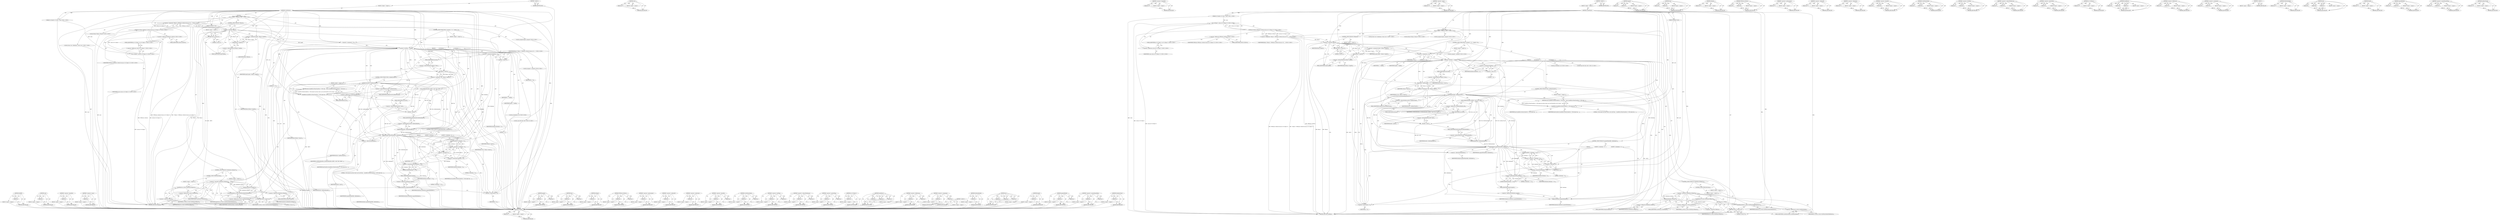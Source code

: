 digraph "hasBeenClosed" {
vulnerable_245 [label=<(METHOD,ASSERT)>];
vulnerable_246 [label=<(PARAM,p1)>];
vulnerable_247 [label=<(BLOCK,&lt;empty&gt;,&lt;empty&gt;)>];
vulnerable_248 [label=<(METHOD_RETURN,ANY)>];
vulnerable_228 [label=<(METHOD,uuid)>];
vulnerable_229 [label=<(PARAM,p1)>];
vulnerable_230 [label=<(BLOCK,&lt;empty&gt;,&lt;empty&gt;)>];
vulnerable_231 [label=<(METHOD_RETURN,ANY)>];
vulnerable_181 [label=<(METHOD,&lt;operator&gt;.logicalNot)>];
vulnerable_182 [label=<(PARAM,p1)>];
vulnerable_183 [label=<(BLOCK,&lt;empty&gt;,&lt;empty&gt;)>];
vulnerable_184 [label=<(METHOD_RETURN,ANY)>];
vulnerable_203 [label=<(METHOD,&lt;operator&gt;.minus)>];
vulnerable_204 [label=<(PARAM,p1)>];
vulnerable_205 [label=<(BLOCK,&lt;empty&gt;,&lt;empty&gt;)>];
vulnerable_206 [label=<(METHOD_RETURN,ANY)>];
vulnerable_6 [label=<(METHOD,&lt;global&gt;)<SUB>1</SUB>>];
vulnerable_7 [label=<(BLOCK,&lt;empty&gt;,&lt;empty&gt;)<SUB>1</SUB>>];
vulnerable_8 [label=<(METHOD,writeFileList)<SUB>1</SUB>>];
vulnerable_9 [label="<(PARAM,v8::Handle&lt;v8::Value&gt; value)<SUB>1</SUB>>"];
vulnerable_10 [label=<(PARAM,StateBase* next)<SUB>1</SUB>>];
vulnerable_11 [label="<(BLOCK,{
        FileList* fileList = V8FileList::toNa...,{
        FileList* fileList = V8FileList::toNa...)<SUB>2</SUB>>"];
vulnerable_12 [label="<(LOCAL,FileList* fileList: FileList*)<SUB>3</SUB>>"];
vulnerable_13 [label="<(&lt;operator&gt;.assignment,* fileList = V8FileList::toNative(value.As&lt;v8::...)<SUB>3</SUB>>"];
vulnerable_14 [label="<(IDENTIFIER,fileList,* fileList = V8FileList::toNative(value.As&lt;v8::...)<SUB>3</SUB>>"];
vulnerable_15 [label="<(V8FileList.toNative,V8FileList::toNative(value.As&lt;v8::Object&gt;()))<SUB>3</SUB>>"];
vulnerable_16 [label="<(&lt;operator&gt;.fieldAccess,V8FileList::toNative)<SUB>3</SUB>>"];
vulnerable_17 [label="<(IDENTIFIER,V8FileList,V8FileList::toNative(value.As&lt;v8::Object&gt;()))<SUB>3</SUB>>"];
vulnerable_18 [label=<(FIELD_IDENTIFIER,toNative,toNative)<SUB>3</SUB>>];
vulnerable_19 [label="<(As&lt;v8.Object&gt;,value.As&lt;v8::Object&gt;())<SUB>3</SUB>>"];
vulnerable_20 [label="<(&lt;operator&gt;.fieldAccess,value.As&lt;v8::Object&gt;)<SUB>3</SUB>>"];
vulnerable_21 [label="<(IDENTIFIER,value,value.As&lt;v8::Object&gt;())<SUB>3</SUB>>"];
vulnerable_22 [label="<(FIELD_IDENTIFIER,As&lt;v8::Object&gt;,As&lt;v8::Object&gt;)<SUB>3</SUB>>"];
vulnerable_23 [label=<(CONTROL_STRUCTURE,IF,if (!fileList))<SUB>4</SUB>>];
vulnerable_24 [label=<(&lt;operator&gt;.logicalNot,!fileList)<SUB>4</SUB>>];
vulnerable_25 [label=<(IDENTIFIER,fileList,!fileList)<SUB>4</SUB>>];
vulnerable_26 [label=<(BLOCK,&lt;empty&gt;,&lt;empty&gt;)<SUB>5</SUB>>];
vulnerable_27 [label=<(RETURN,return 0;,return 0;)<SUB>5</SUB>>];
vulnerable_28 [label=<(LITERAL,0,return 0;)<SUB>5</SUB>>];
vulnerable_29 [label="<(LOCAL,unsigned length: unsigned)<SUB>6</SUB>>"];
vulnerable_30 [label=<(&lt;operator&gt;.assignment,length = fileList-&gt;length())<SUB>6</SUB>>];
vulnerable_31 [label=<(IDENTIFIER,length,length = fileList-&gt;length())<SUB>6</SUB>>];
vulnerable_32 [label=<(length,fileList-&gt;length())<SUB>6</SUB>>];
vulnerable_33 [label=<(&lt;operator&gt;.indirectFieldAccess,fileList-&gt;length)<SUB>6</SUB>>];
vulnerable_34 [label=<(IDENTIFIER,fileList,fileList-&gt;length())<SUB>6</SUB>>];
vulnerable_35 [label=<(FIELD_IDENTIFIER,length,length)<SUB>6</SUB>>];
vulnerable_36 [label="<(LOCAL,Vector&lt;int&gt; blobIndices: Vector&lt;int&gt;)<SUB>7</SUB>>"];
vulnerable_37 [label=<(CONTROL_STRUCTURE,FOR,for (unsigned i = 0;i &lt; length;++i))<SUB>8</SUB>>];
vulnerable_38 [label=<(BLOCK,&lt;empty&gt;,&lt;empty&gt;)<SUB>8</SUB>>];
vulnerable_39 [label="<(LOCAL,unsigned i: unsigned)<SUB>8</SUB>>"];
vulnerable_40 [label=<(&lt;operator&gt;.assignment,i = 0)<SUB>8</SUB>>];
vulnerable_41 [label=<(IDENTIFIER,i,i = 0)<SUB>8</SUB>>];
vulnerable_42 [label=<(LITERAL,0,i = 0)<SUB>8</SUB>>];
vulnerable_43 [label=<(&lt;operator&gt;.lessThan,i &lt; length)<SUB>8</SUB>>];
vulnerable_44 [label=<(IDENTIFIER,i,i &lt; length)<SUB>8</SUB>>];
vulnerable_45 [label=<(IDENTIFIER,length,i &lt; length)<SUB>8</SUB>>];
vulnerable_46 [label=<(&lt;operator&gt;.preIncrement,++i)<SUB>8</SUB>>];
vulnerable_47 [label=<(IDENTIFIER,i,++i)<SUB>8</SUB>>];
vulnerable_48 [label=<(BLOCK,{
            int blobIndex = -1;
             ...,{
            int blobIndex = -1;
             ...)<SUB>8</SUB>>];
vulnerable_49 [label="<(LOCAL,int blobIndex: int)<SUB>9</SUB>>"];
vulnerable_50 [label=<(&lt;operator&gt;.assignment,blobIndex = -1)<SUB>9</SUB>>];
vulnerable_51 [label=<(IDENTIFIER,blobIndex,blobIndex = -1)<SUB>9</SUB>>];
vulnerable_52 [label=<(&lt;operator&gt;.minus,-1)<SUB>9</SUB>>];
vulnerable_53 [label=<(LITERAL,1,-1)<SUB>9</SUB>>];
vulnerable_54 [label="<(LOCAL,const File* file: File*)<SUB>10</SUB>>"];
vulnerable_55 [label=<(&lt;operator&gt;.assignment,* file = fileList-&gt;item(i))<SUB>10</SUB>>];
vulnerable_56 [label=<(IDENTIFIER,file,* file = fileList-&gt;item(i))<SUB>10</SUB>>];
vulnerable_57 [label=<(item,fileList-&gt;item(i))<SUB>10</SUB>>];
vulnerable_58 [label=<(&lt;operator&gt;.indirectFieldAccess,fileList-&gt;item)<SUB>10</SUB>>];
vulnerable_59 [label=<(IDENTIFIER,fileList,fileList-&gt;item(i))<SUB>10</SUB>>];
vulnerable_60 [label=<(FIELD_IDENTIFIER,item,item)<SUB>10</SUB>>];
vulnerable_61 [label=<(IDENTIFIER,i,fileList-&gt;item(i))<SUB>10</SUB>>];
vulnerable_62 [label=<(CONTROL_STRUCTURE,IF,if (file-&gt;hasBeenClosed()))<SUB>11</SUB>>];
vulnerable_63 [label=<(hasBeenClosed,file-&gt;hasBeenClosed())<SUB>11</SUB>>];
vulnerable_64 [label=<(&lt;operator&gt;.indirectFieldAccess,file-&gt;hasBeenClosed)<SUB>11</SUB>>];
vulnerable_65 [label=<(IDENTIFIER,file,file-&gt;hasBeenClosed())<SUB>11</SUB>>];
vulnerable_66 [label=<(FIELD_IDENTIFIER,hasBeenClosed,hasBeenClosed)<SUB>11</SUB>>];
vulnerable_67 [label=<(BLOCK,&lt;empty&gt;,&lt;empty&gt;)<SUB>12</SUB>>];
vulnerable_68 [label=<(RETURN,return handleError(DataCloneError, &quot;A File obje...,return handleError(DataCloneError, &quot;A File obje...)<SUB>12</SUB>>];
vulnerable_69 [label=<(handleError,handleError(DataCloneError, &quot;A File object has ...)<SUB>12</SUB>>];
vulnerable_70 [label=<(IDENTIFIER,DataCloneError,handleError(DataCloneError, &quot;A File object has ...)<SUB>12</SUB>>];
vulnerable_71 [label=<(LITERAL,&quot;A File object has been closed, and could there...,handleError(DataCloneError, &quot;A File object has ...)<SUB>12</SUB>>];
vulnerable_72 [label=<(IDENTIFIER,next,handleError(DataCloneError, &quot;A File object has ...)<SUB>12</SUB>>];
vulnerable_73 [label=<(add,m_blobDataHandles.add(file-&gt;uuid(), file-&gt;blobD...)<SUB>13</SUB>>];
vulnerable_74 [label=<(&lt;operator&gt;.fieldAccess,m_blobDataHandles.add)<SUB>13</SUB>>];
vulnerable_75 [label=<(IDENTIFIER,m_blobDataHandles,m_blobDataHandles.add(file-&gt;uuid(), file-&gt;blobD...)<SUB>13</SUB>>];
vulnerable_76 [label=<(FIELD_IDENTIFIER,add,add)<SUB>13</SUB>>];
vulnerable_77 [label=<(uuid,file-&gt;uuid())<SUB>13</SUB>>];
vulnerable_78 [label=<(&lt;operator&gt;.indirectFieldAccess,file-&gt;uuid)<SUB>13</SUB>>];
vulnerable_79 [label=<(IDENTIFIER,file,file-&gt;uuid())<SUB>13</SUB>>];
vulnerable_80 [label=<(FIELD_IDENTIFIER,uuid,uuid)<SUB>13</SUB>>];
vulnerable_81 [label=<(blobDataHandle,file-&gt;blobDataHandle())<SUB>13</SUB>>];
vulnerable_82 [label=<(&lt;operator&gt;.indirectFieldAccess,file-&gt;blobDataHandle)<SUB>13</SUB>>];
vulnerable_83 [label=<(IDENTIFIER,file,file-&gt;blobDataHandle())<SUB>13</SUB>>];
vulnerable_84 [label=<(FIELD_IDENTIFIER,blobDataHandle,blobDataHandle)<SUB>13</SUB>>];
vulnerable_85 [label=<(CONTROL_STRUCTURE,IF,if (appendFileInfo(file, &amp;blobIndex)))<SUB>14</SUB>>];
vulnerable_86 [label=<(appendFileInfo,appendFileInfo(file, &amp;blobIndex))<SUB>14</SUB>>];
vulnerable_87 [label=<(IDENTIFIER,file,appendFileInfo(file, &amp;blobIndex))<SUB>14</SUB>>];
vulnerable_88 [label=<(&lt;operator&gt;.addressOf,&amp;blobIndex)<SUB>14</SUB>>];
vulnerable_89 [label=<(IDENTIFIER,blobIndex,appendFileInfo(file, &amp;blobIndex))<SUB>14</SUB>>];
vulnerable_90 [label=<(BLOCK,{
                 ASSERT(!i || blobIndex &gt; 0);...,{
                 ASSERT(!i || blobIndex &gt; 0);...)<SUB>14</SUB>>];
vulnerable_91 [label=<(ASSERT,ASSERT(!i || blobIndex &gt; 0))<SUB>15</SUB>>];
vulnerable_92 [label=<(&lt;operator&gt;.logicalOr,!i || blobIndex &gt; 0)<SUB>15</SUB>>];
vulnerable_93 [label=<(&lt;operator&gt;.logicalNot,!i)<SUB>15</SUB>>];
vulnerable_94 [label=<(IDENTIFIER,i,!i)<SUB>15</SUB>>];
vulnerable_95 [label=<(&lt;operator&gt;.greaterThan,blobIndex &gt; 0)<SUB>15</SUB>>];
vulnerable_96 [label=<(IDENTIFIER,blobIndex,blobIndex &gt; 0)<SUB>15</SUB>>];
vulnerable_97 [label=<(LITERAL,0,blobIndex &gt; 0)<SUB>15</SUB>>];
vulnerable_98 [label=<(ASSERT,ASSERT(blobIndex &gt;= 0))<SUB>16</SUB>>];
vulnerable_99 [label=<(&lt;operator&gt;.greaterEqualsThan,blobIndex &gt;= 0)<SUB>16</SUB>>];
vulnerable_100 [label=<(IDENTIFIER,blobIndex,blobIndex &gt;= 0)<SUB>16</SUB>>];
vulnerable_101 [label=<(LITERAL,0,blobIndex &gt;= 0)<SUB>16</SUB>>];
vulnerable_102 [label=<(append,blobIndices.append(blobIndex))<SUB>17</SUB>>];
vulnerable_103 [label=<(&lt;operator&gt;.fieldAccess,blobIndices.append)<SUB>17</SUB>>];
vulnerable_104 [label=<(IDENTIFIER,blobIndices,blobIndices.append(blobIndex))<SUB>17</SUB>>];
vulnerable_105 [label=<(FIELD_IDENTIFIER,append,append)<SUB>17</SUB>>];
vulnerable_106 [label=<(IDENTIFIER,blobIndex,blobIndices.append(blobIndex))<SUB>17</SUB>>];
vulnerable_107 [label=<(CONTROL_STRUCTURE,IF,if (!blobIndices.isEmpty()))<SUB>20</SUB>>];
vulnerable_108 [label=<(&lt;operator&gt;.logicalNot,!blobIndices.isEmpty())<SUB>20</SUB>>];
vulnerable_109 [label=<(isEmpty,blobIndices.isEmpty())<SUB>20</SUB>>];
vulnerable_110 [label=<(&lt;operator&gt;.fieldAccess,blobIndices.isEmpty)<SUB>20</SUB>>];
vulnerable_111 [label=<(IDENTIFIER,blobIndices,blobIndices.isEmpty())<SUB>20</SUB>>];
vulnerable_112 [label=<(FIELD_IDENTIFIER,isEmpty,isEmpty)<SUB>20</SUB>>];
vulnerable_113 [label=<(BLOCK,&lt;empty&gt;,&lt;empty&gt;)<SUB>21</SUB>>];
vulnerable_114 [label=<(writeFileListIndex,m_writer.writeFileListIndex(blobIndices))<SUB>21</SUB>>];
vulnerable_115 [label=<(&lt;operator&gt;.fieldAccess,m_writer.writeFileListIndex)<SUB>21</SUB>>];
vulnerable_116 [label=<(IDENTIFIER,m_writer,m_writer.writeFileListIndex(blobIndices))<SUB>21</SUB>>];
vulnerable_117 [label=<(FIELD_IDENTIFIER,writeFileListIndex,writeFileListIndex)<SUB>21</SUB>>];
vulnerable_118 [label=<(IDENTIFIER,blobIndices,m_writer.writeFileListIndex(blobIndices))<SUB>21</SUB>>];
vulnerable_119 [label=<(CONTROL_STRUCTURE,ELSE,else)<SUB>23</SUB>>];
vulnerable_120 [label=<(BLOCK,&lt;empty&gt;,&lt;empty&gt;)<SUB>23</SUB>>];
vulnerable_121 [label=<(writeFileList,m_writer.writeFileList(*fileList))<SUB>23</SUB>>];
vulnerable_122 [label=<(&lt;operator&gt;.fieldAccess,m_writer.writeFileList)<SUB>23</SUB>>];
vulnerable_123 [label=<(IDENTIFIER,m_writer,m_writer.writeFileList(*fileList))<SUB>23</SUB>>];
vulnerable_124 [label=<(FIELD_IDENTIFIER,writeFileList,writeFileList)<SUB>23</SUB>>];
vulnerable_125 [label=<(&lt;operator&gt;.indirection,*fileList)<SUB>23</SUB>>];
vulnerable_126 [label=<(IDENTIFIER,fileList,m_writer.writeFileList(*fileList))<SUB>23</SUB>>];
vulnerable_127 [label=<(RETURN,return 0;,return 0;)<SUB>24</SUB>>];
vulnerable_128 [label=<(LITERAL,0,return 0;)<SUB>24</SUB>>];
vulnerable_129 [label=<(METHOD_RETURN,StateBase)<SUB>1</SUB>>];
vulnerable_131 [label=<(METHOD_RETURN,ANY)<SUB>1</SUB>>];
vulnerable_264 [label=<(METHOD,append)>];
vulnerable_265 [label=<(PARAM,p1)>];
vulnerable_266 [label=<(PARAM,p2)>];
vulnerable_267 [label=<(BLOCK,&lt;empty&gt;,&lt;empty&gt;)>];
vulnerable_268 [label=<(METHOD_RETURN,ANY)>];
vulnerable_207 [label=<(METHOD,item)>];
vulnerable_208 [label=<(PARAM,p1)>];
vulnerable_209 [label=<(PARAM,p2)>];
vulnerable_210 [label=<(BLOCK,&lt;empty&gt;,&lt;empty&gt;)>];
vulnerable_211 [label=<(METHOD_RETURN,ANY)>];
vulnerable_269 [label=<(METHOD,isEmpty)>];
vulnerable_270 [label=<(PARAM,p1)>];
vulnerable_271 [label=<(BLOCK,&lt;empty&gt;,&lt;empty&gt;)>];
vulnerable_272 [label=<(METHOD_RETURN,ANY)>];
vulnerable_167 [label=<(METHOD,V8FileList.toNative)>];
vulnerable_168 [label=<(PARAM,p1)>];
vulnerable_169 [label=<(PARAM,p2)>];
vulnerable_170 [label=<(BLOCK,&lt;empty&gt;,&lt;empty&gt;)>];
vulnerable_171 [label=<(METHOD_RETURN,ANY)>];
vulnerable_199 [label=<(METHOD,&lt;operator&gt;.preIncrement)>];
vulnerable_200 [label=<(PARAM,p1)>];
vulnerable_201 [label=<(BLOCK,&lt;empty&gt;,&lt;empty&gt;)>];
vulnerable_202 [label=<(METHOD_RETURN,ANY)>];
vulnerable_241 [label=<(METHOD,&lt;operator&gt;.addressOf)>];
vulnerable_242 [label=<(PARAM,p1)>];
vulnerable_243 [label=<(BLOCK,&lt;empty&gt;,&lt;empty&gt;)>];
vulnerable_244 [label=<(METHOD_RETURN,ANY)>];
vulnerable_278 [label=<(METHOD,&lt;operator&gt;.indirection)>];
vulnerable_279 [label=<(PARAM,p1)>];
vulnerable_280 [label=<(BLOCK,&lt;empty&gt;,&lt;empty&gt;)>];
vulnerable_281 [label=<(METHOD_RETURN,ANY)>];
vulnerable_249 [label=<(METHOD,&lt;operator&gt;.logicalOr)>];
vulnerable_250 [label=<(PARAM,p1)>];
vulnerable_251 [label=<(PARAM,p2)>];
vulnerable_252 [label=<(BLOCK,&lt;empty&gt;,&lt;empty&gt;)>];
vulnerable_253 [label=<(METHOD_RETURN,ANY)>];
vulnerable_273 [label=<(METHOD,writeFileListIndex)>];
vulnerable_274 [label=<(PARAM,p1)>];
vulnerable_275 [label=<(PARAM,p2)>];
vulnerable_276 [label=<(BLOCK,&lt;empty&gt;,&lt;empty&gt;)>];
vulnerable_277 [label=<(METHOD_RETURN,ANY)>];
vulnerable_194 [label=<(METHOD,&lt;operator&gt;.lessThan)>];
vulnerable_195 [label=<(PARAM,p1)>];
vulnerable_196 [label=<(PARAM,p2)>];
vulnerable_197 [label=<(BLOCK,&lt;empty&gt;,&lt;empty&gt;)>];
vulnerable_198 [label=<(METHOD_RETURN,ANY)>];
vulnerable_189 [label=<(METHOD,&lt;operator&gt;.indirectFieldAccess)>];
vulnerable_190 [label=<(PARAM,p1)>];
vulnerable_191 [label=<(PARAM,p2)>];
vulnerable_192 [label=<(BLOCK,&lt;empty&gt;,&lt;empty&gt;)>];
vulnerable_193 [label=<(METHOD_RETURN,ANY)>];
vulnerable_254 [label=<(METHOD,&lt;operator&gt;.greaterThan)>];
vulnerable_255 [label=<(PARAM,p1)>];
vulnerable_256 [label=<(PARAM,p2)>];
vulnerable_257 [label=<(BLOCK,&lt;empty&gt;,&lt;empty&gt;)>];
vulnerable_258 [label=<(METHOD_RETURN,ANY)>];
vulnerable_177 [label=<(METHOD,As&lt;v8.Object&gt;)>];
vulnerable_178 [label=<(PARAM,p1)>];
vulnerable_179 [label=<(BLOCK,&lt;empty&gt;,&lt;empty&gt;)>];
vulnerable_180 [label=<(METHOD_RETURN,ANY)>];
vulnerable_216 [label=<(METHOD,handleError)>];
vulnerable_217 [label=<(PARAM,p1)>];
vulnerable_218 [label=<(PARAM,p2)>];
vulnerable_219 [label=<(PARAM,p3)>];
vulnerable_220 [label=<(BLOCK,&lt;empty&gt;,&lt;empty&gt;)>];
vulnerable_221 [label=<(METHOD_RETURN,ANY)>];
vulnerable_172 [label=<(METHOD,&lt;operator&gt;.fieldAccess)>];
vulnerable_173 [label=<(PARAM,p1)>];
vulnerable_174 [label=<(PARAM,p2)>];
vulnerable_175 [label=<(BLOCK,&lt;empty&gt;,&lt;empty&gt;)>];
vulnerable_176 [label=<(METHOD_RETURN,ANY)>];
vulnerable_162 [label=<(METHOD,&lt;operator&gt;.assignment)>];
vulnerable_163 [label=<(PARAM,p1)>];
vulnerable_164 [label=<(PARAM,p2)>];
vulnerable_165 [label=<(BLOCK,&lt;empty&gt;,&lt;empty&gt;)>];
vulnerable_166 [label=<(METHOD_RETURN,ANY)>];
vulnerable_156 [label=<(METHOD,&lt;global&gt;)<SUB>1</SUB>>];
vulnerable_157 [label=<(BLOCK,&lt;empty&gt;,&lt;empty&gt;)>];
vulnerable_158 [label=<(METHOD_RETURN,ANY)>];
vulnerable_232 [label=<(METHOD,blobDataHandle)>];
vulnerable_233 [label=<(PARAM,p1)>];
vulnerable_234 [label=<(BLOCK,&lt;empty&gt;,&lt;empty&gt;)>];
vulnerable_235 [label=<(METHOD_RETURN,ANY)>];
vulnerable_222 [label=<(METHOD,add)>];
vulnerable_223 [label=<(PARAM,p1)>];
vulnerable_224 [label=<(PARAM,p2)>];
vulnerable_225 [label=<(PARAM,p3)>];
vulnerable_226 [label=<(BLOCK,&lt;empty&gt;,&lt;empty&gt;)>];
vulnerable_227 [label=<(METHOD_RETURN,ANY)>];
vulnerable_185 [label=<(METHOD,length)>];
vulnerable_186 [label=<(PARAM,p1)>];
vulnerable_187 [label=<(BLOCK,&lt;empty&gt;,&lt;empty&gt;)>];
vulnerable_188 [label=<(METHOD_RETURN,ANY)>];
vulnerable_236 [label=<(METHOD,appendFileInfo)>];
vulnerable_237 [label=<(PARAM,p1)>];
vulnerable_238 [label=<(PARAM,p2)>];
vulnerable_239 [label=<(BLOCK,&lt;empty&gt;,&lt;empty&gt;)>];
vulnerable_240 [label=<(METHOD_RETURN,ANY)>];
vulnerable_259 [label=<(METHOD,&lt;operator&gt;.greaterEqualsThan)>];
vulnerable_260 [label=<(PARAM,p1)>];
vulnerable_261 [label=<(PARAM,p2)>];
vulnerable_262 [label=<(BLOCK,&lt;empty&gt;,&lt;empty&gt;)>];
vulnerable_263 [label=<(METHOD_RETURN,ANY)>];
vulnerable_212 [label=<(METHOD,hasBeenClosed)>];
vulnerable_213 [label=<(PARAM,p1)>];
vulnerable_214 [label=<(BLOCK,&lt;empty&gt;,&lt;empty&gt;)>];
vulnerable_215 [label=<(METHOD_RETURN,ANY)>];
fixed_245 [label=<(METHOD,ASSERT)>];
fixed_246 [label=<(PARAM,p1)>];
fixed_247 [label=<(BLOCK,&lt;empty&gt;,&lt;empty&gt;)>];
fixed_248 [label=<(METHOD_RETURN,ANY)>];
fixed_228 [label=<(METHOD,uuid)>];
fixed_229 [label=<(PARAM,p1)>];
fixed_230 [label=<(BLOCK,&lt;empty&gt;,&lt;empty&gt;)>];
fixed_231 [label=<(METHOD_RETURN,ANY)>];
fixed_181 [label=<(METHOD,&lt;operator&gt;.logicalNot)>];
fixed_182 [label=<(PARAM,p1)>];
fixed_183 [label=<(BLOCK,&lt;empty&gt;,&lt;empty&gt;)>];
fixed_184 [label=<(METHOD_RETURN,ANY)>];
fixed_203 [label=<(METHOD,&lt;operator&gt;.minus)>];
fixed_204 [label=<(PARAM,p1)>];
fixed_205 [label=<(BLOCK,&lt;empty&gt;,&lt;empty&gt;)>];
fixed_206 [label=<(METHOD_RETURN,ANY)>];
fixed_6 [label=<(METHOD,&lt;global&gt;)<SUB>1</SUB>>];
fixed_7 [label=<(BLOCK,&lt;empty&gt;,&lt;empty&gt;)<SUB>1</SUB>>];
fixed_8 [label=<(METHOD,writeFileList)<SUB>1</SUB>>];
fixed_9 [label="<(PARAM,v8::Handle&lt;v8::Value&gt; value)<SUB>1</SUB>>"];
fixed_10 [label=<(PARAM,StateBase* next)<SUB>1</SUB>>];
fixed_11 [label="<(BLOCK,{
        FileList* fileList = V8FileList::toNa...,{
        FileList* fileList = V8FileList::toNa...)<SUB>2</SUB>>"];
fixed_12 [label="<(LOCAL,FileList* fileList: FileList*)<SUB>3</SUB>>"];
fixed_13 [label="<(&lt;operator&gt;.assignment,* fileList = V8FileList::toNative(value.As&lt;v8::...)<SUB>3</SUB>>"];
fixed_14 [label="<(IDENTIFIER,fileList,* fileList = V8FileList::toNative(value.As&lt;v8::...)<SUB>3</SUB>>"];
fixed_15 [label="<(V8FileList.toNative,V8FileList::toNative(value.As&lt;v8::Object&gt;()))<SUB>3</SUB>>"];
fixed_16 [label="<(&lt;operator&gt;.fieldAccess,V8FileList::toNative)<SUB>3</SUB>>"];
fixed_17 [label="<(IDENTIFIER,V8FileList,V8FileList::toNative(value.As&lt;v8::Object&gt;()))<SUB>3</SUB>>"];
fixed_18 [label=<(FIELD_IDENTIFIER,toNative,toNative)<SUB>3</SUB>>];
fixed_19 [label="<(As&lt;v8.Object&gt;,value.As&lt;v8::Object&gt;())<SUB>3</SUB>>"];
fixed_20 [label="<(&lt;operator&gt;.fieldAccess,value.As&lt;v8::Object&gt;)<SUB>3</SUB>>"];
fixed_21 [label="<(IDENTIFIER,value,value.As&lt;v8::Object&gt;())<SUB>3</SUB>>"];
fixed_22 [label="<(FIELD_IDENTIFIER,As&lt;v8::Object&gt;,As&lt;v8::Object&gt;)<SUB>3</SUB>>"];
fixed_23 [label=<(CONTROL_STRUCTURE,IF,if (!fileList))<SUB>4</SUB>>];
fixed_24 [label=<(&lt;operator&gt;.logicalNot,!fileList)<SUB>4</SUB>>];
fixed_25 [label=<(IDENTIFIER,fileList,!fileList)<SUB>4</SUB>>];
fixed_26 [label=<(BLOCK,&lt;empty&gt;,&lt;empty&gt;)<SUB>5</SUB>>];
fixed_27 [label=<(RETURN,return 0;,return 0;)<SUB>5</SUB>>];
fixed_28 [label=<(LITERAL,0,return 0;)<SUB>5</SUB>>];
fixed_29 [label="<(LOCAL,unsigned length: unsigned)<SUB>6</SUB>>"];
fixed_30 [label=<(&lt;operator&gt;.assignment,length = fileList-&gt;length())<SUB>6</SUB>>];
fixed_31 [label=<(IDENTIFIER,length,length = fileList-&gt;length())<SUB>6</SUB>>];
fixed_32 [label=<(length,fileList-&gt;length())<SUB>6</SUB>>];
fixed_33 [label=<(&lt;operator&gt;.indirectFieldAccess,fileList-&gt;length)<SUB>6</SUB>>];
fixed_34 [label=<(IDENTIFIER,fileList,fileList-&gt;length())<SUB>6</SUB>>];
fixed_35 [label=<(FIELD_IDENTIFIER,length,length)<SUB>6</SUB>>];
fixed_36 [label="<(LOCAL,Vector&lt;int&gt; blobIndices: Vector&lt;int&gt;)<SUB>7</SUB>>"];
fixed_37 [label=<(CONTROL_STRUCTURE,FOR,for (unsigned i = 0;i &lt; length;++i))<SUB>8</SUB>>];
fixed_38 [label=<(BLOCK,&lt;empty&gt;,&lt;empty&gt;)<SUB>8</SUB>>];
fixed_39 [label="<(LOCAL,unsigned i: unsigned)<SUB>8</SUB>>"];
fixed_40 [label=<(&lt;operator&gt;.assignment,i = 0)<SUB>8</SUB>>];
fixed_41 [label=<(IDENTIFIER,i,i = 0)<SUB>8</SUB>>];
fixed_42 [label=<(LITERAL,0,i = 0)<SUB>8</SUB>>];
fixed_43 [label=<(&lt;operator&gt;.lessThan,i &lt; length)<SUB>8</SUB>>];
fixed_44 [label=<(IDENTIFIER,i,i &lt; length)<SUB>8</SUB>>];
fixed_45 [label=<(IDENTIFIER,length,i &lt; length)<SUB>8</SUB>>];
fixed_46 [label=<(&lt;operator&gt;.preIncrement,++i)<SUB>8</SUB>>];
fixed_47 [label=<(IDENTIFIER,i,++i)<SUB>8</SUB>>];
fixed_48 [label=<(BLOCK,{
            int blobIndex = -1;
             ...,{
            int blobIndex = -1;
             ...)<SUB>8</SUB>>];
fixed_49 [label="<(LOCAL,int blobIndex: int)<SUB>9</SUB>>"];
fixed_50 [label=<(&lt;operator&gt;.assignment,blobIndex = -1)<SUB>9</SUB>>];
fixed_51 [label=<(IDENTIFIER,blobIndex,blobIndex = -1)<SUB>9</SUB>>];
fixed_52 [label=<(&lt;operator&gt;.minus,-1)<SUB>9</SUB>>];
fixed_53 [label=<(LITERAL,1,-1)<SUB>9</SUB>>];
fixed_54 [label="<(LOCAL,const File* file: File*)<SUB>10</SUB>>"];
fixed_55 [label=<(&lt;operator&gt;.assignment,* file = fileList-&gt;item(i))<SUB>10</SUB>>];
fixed_56 [label=<(IDENTIFIER,file,* file = fileList-&gt;item(i))<SUB>10</SUB>>];
fixed_57 [label=<(item,fileList-&gt;item(i))<SUB>10</SUB>>];
fixed_58 [label=<(&lt;operator&gt;.indirectFieldAccess,fileList-&gt;item)<SUB>10</SUB>>];
fixed_59 [label=<(IDENTIFIER,fileList,fileList-&gt;item(i))<SUB>10</SUB>>];
fixed_60 [label=<(FIELD_IDENTIFIER,item,item)<SUB>10</SUB>>];
fixed_61 [label=<(IDENTIFIER,i,fileList-&gt;item(i))<SUB>10</SUB>>];
fixed_62 [label=<(CONTROL_STRUCTURE,IF,if (file-&gt;hasBeenClosed()))<SUB>11</SUB>>];
fixed_63 [label=<(hasBeenClosed,file-&gt;hasBeenClosed())<SUB>11</SUB>>];
fixed_64 [label=<(&lt;operator&gt;.indirectFieldAccess,file-&gt;hasBeenClosed)<SUB>11</SUB>>];
fixed_65 [label=<(IDENTIFIER,file,file-&gt;hasBeenClosed())<SUB>11</SUB>>];
fixed_66 [label=<(FIELD_IDENTIFIER,hasBeenClosed,hasBeenClosed)<SUB>11</SUB>>];
fixed_67 [label=<(BLOCK,&lt;empty&gt;,&lt;empty&gt;)<SUB>12</SUB>>];
fixed_68 [label=<(RETURN,return handleError(DataCloneError, &quot;A File obje...,return handleError(DataCloneError, &quot;A File obje...)<SUB>12</SUB>>];
fixed_69 [label=<(handleError,handleError(DataCloneError, &quot;A File object has ...)<SUB>12</SUB>>];
fixed_70 [label=<(IDENTIFIER,DataCloneError,handleError(DataCloneError, &quot;A File object has ...)<SUB>12</SUB>>];
fixed_71 [label=<(LITERAL,&quot;A File object has been closed, and could there...,handleError(DataCloneError, &quot;A File object has ...)<SUB>12</SUB>>];
fixed_72 [label=<(IDENTIFIER,next,handleError(DataCloneError, &quot;A File object has ...)<SUB>12</SUB>>];
fixed_73 [label=<(set,m_blobDataHandles.set(file-&gt;uuid(), file-&gt;blobD...)<SUB>13</SUB>>];
fixed_74 [label=<(&lt;operator&gt;.fieldAccess,m_blobDataHandles.set)<SUB>13</SUB>>];
fixed_75 [label=<(IDENTIFIER,m_blobDataHandles,m_blobDataHandles.set(file-&gt;uuid(), file-&gt;blobD...)<SUB>13</SUB>>];
fixed_76 [label=<(FIELD_IDENTIFIER,set,set)<SUB>13</SUB>>];
fixed_77 [label=<(uuid,file-&gt;uuid())<SUB>13</SUB>>];
fixed_78 [label=<(&lt;operator&gt;.indirectFieldAccess,file-&gt;uuid)<SUB>13</SUB>>];
fixed_79 [label=<(IDENTIFIER,file,file-&gt;uuid())<SUB>13</SUB>>];
fixed_80 [label=<(FIELD_IDENTIFIER,uuid,uuid)<SUB>13</SUB>>];
fixed_81 [label=<(blobDataHandle,file-&gt;blobDataHandle())<SUB>13</SUB>>];
fixed_82 [label=<(&lt;operator&gt;.indirectFieldAccess,file-&gt;blobDataHandle)<SUB>13</SUB>>];
fixed_83 [label=<(IDENTIFIER,file,file-&gt;blobDataHandle())<SUB>13</SUB>>];
fixed_84 [label=<(FIELD_IDENTIFIER,blobDataHandle,blobDataHandle)<SUB>13</SUB>>];
fixed_85 [label=<(CONTROL_STRUCTURE,IF,if (appendFileInfo(file, &amp;blobIndex)))<SUB>14</SUB>>];
fixed_86 [label=<(appendFileInfo,appendFileInfo(file, &amp;blobIndex))<SUB>14</SUB>>];
fixed_87 [label=<(IDENTIFIER,file,appendFileInfo(file, &amp;blobIndex))<SUB>14</SUB>>];
fixed_88 [label=<(&lt;operator&gt;.addressOf,&amp;blobIndex)<SUB>14</SUB>>];
fixed_89 [label=<(IDENTIFIER,blobIndex,appendFileInfo(file, &amp;blobIndex))<SUB>14</SUB>>];
fixed_90 [label=<(BLOCK,{
                 ASSERT(!i || blobIndex &gt; 0);...,{
                 ASSERT(!i || blobIndex &gt; 0);...)<SUB>14</SUB>>];
fixed_91 [label=<(ASSERT,ASSERT(!i || blobIndex &gt; 0))<SUB>15</SUB>>];
fixed_92 [label=<(&lt;operator&gt;.logicalOr,!i || blobIndex &gt; 0)<SUB>15</SUB>>];
fixed_93 [label=<(&lt;operator&gt;.logicalNot,!i)<SUB>15</SUB>>];
fixed_94 [label=<(IDENTIFIER,i,!i)<SUB>15</SUB>>];
fixed_95 [label=<(&lt;operator&gt;.greaterThan,blobIndex &gt; 0)<SUB>15</SUB>>];
fixed_96 [label=<(IDENTIFIER,blobIndex,blobIndex &gt; 0)<SUB>15</SUB>>];
fixed_97 [label=<(LITERAL,0,blobIndex &gt; 0)<SUB>15</SUB>>];
fixed_98 [label=<(ASSERT,ASSERT(blobIndex &gt;= 0))<SUB>16</SUB>>];
fixed_99 [label=<(&lt;operator&gt;.greaterEqualsThan,blobIndex &gt;= 0)<SUB>16</SUB>>];
fixed_100 [label=<(IDENTIFIER,blobIndex,blobIndex &gt;= 0)<SUB>16</SUB>>];
fixed_101 [label=<(LITERAL,0,blobIndex &gt;= 0)<SUB>16</SUB>>];
fixed_102 [label=<(append,blobIndices.append(blobIndex))<SUB>17</SUB>>];
fixed_103 [label=<(&lt;operator&gt;.fieldAccess,blobIndices.append)<SUB>17</SUB>>];
fixed_104 [label=<(IDENTIFIER,blobIndices,blobIndices.append(blobIndex))<SUB>17</SUB>>];
fixed_105 [label=<(FIELD_IDENTIFIER,append,append)<SUB>17</SUB>>];
fixed_106 [label=<(IDENTIFIER,blobIndex,blobIndices.append(blobIndex))<SUB>17</SUB>>];
fixed_107 [label=<(CONTROL_STRUCTURE,IF,if (!blobIndices.isEmpty()))<SUB>20</SUB>>];
fixed_108 [label=<(&lt;operator&gt;.logicalNot,!blobIndices.isEmpty())<SUB>20</SUB>>];
fixed_109 [label=<(isEmpty,blobIndices.isEmpty())<SUB>20</SUB>>];
fixed_110 [label=<(&lt;operator&gt;.fieldAccess,blobIndices.isEmpty)<SUB>20</SUB>>];
fixed_111 [label=<(IDENTIFIER,blobIndices,blobIndices.isEmpty())<SUB>20</SUB>>];
fixed_112 [label=<(FIELD_IDENTIFIER,isEmpty,isEmpty)<SUB>20</SUB>>];
fixed_113 [label=<(BLOCK,&lt;empty&gt;,&lt;empty&gt;)<SUB>21</SUB>>];
fixed_114 [label=<(writeFileListIndex,m_writer.writeFileListIndex(blobIndices))<SUB>21</SUB>>];
fixed_115 [label=<(&lt;operator&gt;.fieldAccess,m_writer.writeFileListIndex)<SUB>21</SUB>>];
fixed_116 [label=<(IDENTIFIER,m_writer,m_writer.writeFileListIndex(blobIndices))<SUB>21</SUB>>];
fixed_117 [label=<(FIELD_IDENTIFIER,writeFileListIndex,writeFileListIndex)<SUB>21</SUB>>];
fixed_118 [label=<(IDENTIFIER,blobIndices,m_writer.writeFileListIndex(blobIndices))<SUB>21</SUB>>];
fixed_119 [label=<(CONTROL_STRUCTURE,ELSE,else)<SUB>23</SUB>>];
fixed_120 [label=<(BLOCK,&lt;empty&gt;,&lt;empty&gt;)<SUB>23</SUB>>];
fixed_121 [label=<(writeFileList,m_writer.writeFileList(*fileList))<SUB>23</SUB>>];
fixed_122 [label=<(&lt;operator&gt;.fieldAccess,m_writer.writeFileList)<SUB>23</SUB>>];
fixed_123 [label=<(IDENTIFIER,m_writer,m_writer.writeFileList(*fileList))<SUB>23</SUB>>];
fixed_124 [label=<(FIELD_IDENTIFIER,writeFileList,writeFileList)<SUB>23</SUB>>];
fixed_125 [label=<(&lt;operator&gt;.indirection,*fileList)<SUB>23</SUB>>];
fixed_126 [label=<(IDENTIFIER,fileList,m_writer.writeFileList(*fileList))<SUB>23</SUB>>];
fixed_127 [label=<(RETURN,return 0;,return 0;)<SUB>24</SUB>>];
fixed_128 [label=<(LITERAL,0,return 0;)<SUB>24</SUB>>];
fixed_129 [label=<(METHOD_RETURN,StateBase)<SUB>1</SUB>>];
fixed_131 [label=<(METHOD_RETURN,ANY)<SUB>1</SUB>>];
fixed_264 [label=<(METHOD,append)>];
fixed_265 [label=<(PARAM,p1)>];
fixed_266 [label=<(PARAM,p2)>];
fixed_267 [label=<(BLOCK,&lt;empty&gt;,&lt;empty&gt;)>];
fixed_268 [label=<(METHOD_RETURN,ANY)>];
fixed_207 [label=<(METHOD,item)>];
fixed_208 [label=<(PARAM,p1)>];
fixed_209 [label=<(PARAM,p2)>];
fixed_210 [label=<(BLOCK,&lt;empty&gt;,&lt;empty&gt;)>];
fixed_211 [label=<(METHOD_RETURN,ANY)>];
fixed_269 [label=<(METHOD,isEmpty)>];
fixed_270 [label=<(PARAM,p1)>];
fixed_271 [label=<(BLOCK,&lt;empty&gt;,&lt;empty&gt;)>];
fixed_272 [label=<(METHOD_RETURN,ANY)>];
fixed_167 [label=<(METHOD,V8FileList.toNative)>];
fixed_168 [label=<(PARAM,p1)>];
fixed_169 [label=<(PARAM,p2)>];
fixed_170 [label=<(BLOCK,&lt;empty&gt;,&lt;empty&gt;)>];
fixed_171 [label=<(METHOD_RETURN,ANY)>];
fixed_199 [label=<(METHOD,&lt;operator&gt;.preIncrement)>];
fixed_200 [label=<(PARAM,p1)>];
fixed_201 [label=<(BLOCK,&lt;empty&gt;,&lt;empty&gt;)>];
fixed_202 [label=<(METHOD_RETURN,ANY)>];
fixed_241 [label=<(METHOD,&lt;operator&gt;.addressOf)>];
fixed_242 [label=<(PARAM,p1)>];
fixed_243 [label=<(BLOCK,&lt;empty&gt;,&lt;empty&gt;)>];
fixed_244 [label=<(METHOD_RETURN,ANY)>];
fixed_278 [label=<(METHOD,&lt;operator&gt;.indirection)>];
fixed_279 [label=<(PARAM,p1)>];
fixed_280 [label=<(BLOCK,&lt;empty&gt;,&lt;empty&gt;)>];
fixed_281 [label=<(METHOD_RETURN,ANY)>];
fixed_249 [label=<(METHOD,&lt;operator&gt;.logicalOr)>];
fixed_250 [label=<(PARAM,p1)>];
fixed_251 [label=<(PARAM,p2)>];
fixed_252 [label=<(BLOCK,&lt;empty&gt;,&lt;empty&gt;)>];
fixed_253 [label=<(METHOD_RETURN,ANY)>];
fixed_273 [label=<(METHOD,writeFileListIndex)>];
fixed_274 [label=<(PARAM,p1)>];
fixed_275 [label=<(PARAM,p2)>];
fixed_276 [label=<(BLOCK,&lt;empty&gt;,&lt;empty&gt;)>];
fixed_277 [label=<(METHOD_RETURN,ANY)>];
fixed_194 [label=<(METHOD,&lt;operator&gt;.lessThan)>];
fixed_195 [label=<(PARAM,p1)>];
fixed_196 [label=<(PARAM,p2)>];
fixed_197 [label=<(BLOCK,&lt;empty&gt;,&lt;empty&gt;)>];
fixed_198 [label=<(METHOD_RETURN,ANY)>];
fixed_189 [label=<(METHOD,&lt;operator&gt;.indirectFieldAccess)>];
fixed_190 [label=<(PARAM,p1)>];
fixed_191 [label=<(PARAM,p2)>];
fixed_192 [label=<(BLOCK,&lt;empty&gt;,&lt;empty&gt;)>];
fixed_193 [label=<(METHOD_RETURN,ANY)>];
fixed_254 [label=<(METHOD,&lt;operator&gt;.greaterThan)>];
fixed_255 [label=<(PARAM,p1)>];
fixed_256 [label=<(PARAM,p2)>];
fixed_257 [label=<(BLOCK,&lt;empty&gt;,&lt;empty&gt;)>];
fixed_258 [label=<(METHOD_RETURN,ANY)>];
fixed_177 [label=<(METHOD,As&lt;v8.Object&gt;)>];
fixed_178 [label=<(PARAM,p1)>];
fixed_179 [label=<(BLOCK,&lt;empty&gt;,&lt;empty&gt;)>];
fixed_180 [label=<(METHOD_RETURN,ANY)>];
fixed_216 [label=<(METHOD,handleError)>];
fixed_217 [label=<(PARAM,p1)>];
fixed_218 [label=<(PARAM,p2)>];
fixed_219 [label=<(PARAM,p3)>];
fixed_220 [label=<(BLOCK,&lt;empty&gt;,&lt;empty&gt;)>];
fixed_221 [label=<(METHOD_RETURN,ANY)>];
fixed_172 [label=<(METHOD,&lt;operator&gt;.fieldAccess)>];
fixed_173 [label=<(PARAM,p1)>];
fixed_174 [label=<(PARAM,p2)>];
fixed_175 [label=<(BLOCK,&lt;empty&gt;,&lt;empty&gt;)>];
fixed_176 [label=<(METHOD_RETURN,ANY)>];
fixed_162 [label=<(METHOD,&lt;operator&gt;.assignment)>];
fixed_163 [label=<(PARAM,p1)>];
fixed_164 [label=<(PARAM,p2)>];
fixed_165 [label=<(BLOCK,&lt;empty&gt;,&lt;empty&gt;)>];
fixed_166 [label=<(METHOD_RETURN,ANY)>];
fixed_156 [label=<(METHOD,&lt;global&gt;)<SUB>1</SUB>>];
fixed_157 [label=<(BLOCK,&lt;empty&gt;,&lt;empty&gt;)>];
fixed_158 [label=<(METHOD_RETURN,ANY)>];
fixed_232 [label=<(METHOD,blobDataHandle)>];
fixed_233 [label=<(PARAM,p1)>];
fixed_234 [label=<(BLOCK,&lt;empty&gt;,&lt;empty&gt;)>];
fixed_235 [label=<(METHOD_RETURN,ANY)>];
fixed_222 [label=<(METHOD,set)>];
fixed_223 [label=<(PARAM,p1)>];
fixed_224 [label=<(PARAM,p2)>];
fixed_225 [label=<(PARAM,p3)>];
fixed_226 [label=<(BLOCK,&lt;empty&gt;,&lt;empty&gt;)>];
fixed_227 [label=<(METHOD_RETURN,ANY)>];
fixed_185 [label=<(METHOD,length)>];
fixed_186 [label=<(PARAM,p1)>];
fixed_187 [label=<(BLOCK,&lt;empty&gt;,&lt;empty&gt;)>];
fixed_188 [label=<(METHOD_RETURN,ANY)>];
fixed_236 [label=<(METHOD,appendFileInfo)>];
fixed_237 [label=<(PARAM,p1)>];
fixed_238 [label=<(PARAM,p2)>];
fixed_239 [label=<(BLOCK,&lt;empty&gt;,&lt;empty&gt;)>];
fixed_240 [label=<(METHOD_RETURN,ANY)>];
fixed_259 [label=<(METHOD,&lt;operator&gt;.greaterEqualsThan)>];
fixed_260 [label=<(PARAM,p1)>];
fixed_261 [label=<(PARAM,p2)>];
fixed_262 [label=<(BLOCK,&lt;empty&gt;,&lt;empty&gt;)>];
fixed_263 [label=<(METHOD_RETURN,ANY)>];
fixed_212 [label=<(METHOD,hasBeenClosed)>];
fixed_213 [label=<(PARAM,p1)>];
fixed_214 [label=<(BLOCK,&lt;empty&gt;,&lt;empty&gt;)>];
fixed_215 [label=<(METHOD_RETURN,ANY)>];
vulnerable_245 -> vulnerable_246  [key=0, label="AST: "];
vulnerable_245 -> vulnerable_246  [key=1, label="DDG: "];
vulnerable_245 -> vulnerable_247  [key=0, label="AST: "];
vulnerable_245 -> vulnerable_248  [key=0, label="AST: "];
vulnerable_245 -> vulnerable_248  [key=1, label="CFG: "];
vulnerable_246 -> vulnerable_248  [key=0, label="DDG: p1"];
vulnerable_228 -> vulnerable_229  [key=0, label="AST: "];
vulnerable_228 -> vulnerable_229  [key=1, label="DDG: "];
vulnerable_228 -> vulnerable_230  [key=0, label="AST: "];
vulnerable_228 -> vulnerable_231  [key=0, label="AST: "];
vulnerable_228 -> vulnerable_231  [key=1, label="CFG: "];
vulnerable_229 -> vulnerable_231  [key=0, label="DDG: p1"];
vulnerable_181 -> vulnerable_182  [key=0, label="AST: "];
vulnerable_181 -> vulnerable_182  [key=1, label="DDG: "];
vulnerable_181 -> vulnerable_183  [key=0, label="AST: "];
vulnerable_181 -> vulnerable_184  [key=0, label="AST: "];
vulnerable_181 -> vulnerable_184  [key=1, label="CFG: "];
vulnerable_182 -> vulnerable_184  [key=0, label="DDG: p1"];
vulnerable_203 -> vulnerable_204  [key=0, label="AST: "];
vulnerable_203 -> vulnerable_204  [key=1, label="DDG: "];
vulnerable_203 -> vulnerable_205  [key=0, label="AST: "];
vulnerable_203 -> vulnerable_206  [key=0, label="AST: "];
vulnerable_203 -> vulnerable_206  [key=1, label="CFG: "];
vulnerable_204 -> vulnerable_206  [key=0, label="DDG: p1"];
vulnerable_6 -> vulnerable_7  [key=0, label="AST: "];
vulnerable_6 -> vulnerable_131  [key=0, label="AST: "];
vulnerable_6 -> vulnerable_131  [key=1, label="CFG: "];
vulnerable_7 -> vulnerable_8  [key=0, label="AST: "];
vulnerable_8 -> vulnerable_9  [key=0, label="AST: "];
vulnerable_8 -> vulnerable_9  [key=1, label="DDG: "];
vulnerable_8 -> vulnerable_10  [key=0, label="AST: "];
vulnerable_8 -> vulnerable_10  [key=1, label="DDG: "];
vulnerable_8 -> vulnerable_11  [key=0, label="AST: "];
vulnerable_8 -> vulnerable_129  [key=0, label="AST: "];
vulnerable_8 -> vulnerable_18  [key=0, label="CFG: "];
vulnerable_8 -> vulnerable_127  [key=0, label="DDG: "];
vulnerable_8 -> vulnerable_128  [key=0, label="DDG: "];
vulnerable_8 -> vulnerable_24  [key=0, label="DDG: "];
vulnerable_8 -> vulnerable_27  [key=0, label="DDG: "];
vulnerable_8 -> vulnerable_40  [key=0, label="DDG: "];
vulnerable_8 -> vulnerable_43  [key=0, label="DDG: "];
vulnerable_8 -> vulnerable_46  [key=0, label="DDG: "];
vulnerable_8 -> vulnerable_28  [key=0, label="DDG: "];
vulnerable_8 -> vulnerable_114  [key=0, label="DDG: "];
vulnerable_8 -> vulnerable_52  [key=0, label="DDG: "];
vulnerable_8 -> vulnerable_57  [key=0, label="DDG: "];
vulnerable_8 -> vulnerable_86  [key=0, label="DDG: "];
vulnerable_8 -> vulnerable_102  [key=0, label="DDG: "];
vulnerable_8 -> vulnerable_69  [key=0, label="DDG: "];
vulnerable_8 -> vulnerable_99  [key=0, label="DDG: "];
vulnerable_8 -> vulnerable_93  [key=0, label="DDG: "];
vulnerable_8 -> vulnerable_95  [key=0, label="DDG: "];
vulnerable_9 -> vulnerable_129  [key=0, label="DDG: value"];
vulnerable_9 -> vulnerable_19  [key=0, label="DDG: value"];
vulnerable_10 -> vulnerable_129  [key=0, label="DDG: next"];
vulnerable_10 -> vulnerable_69  [key=0, label="DDG: next"];
vulnerable_11 -> vulnerable_12  [key=0, label="AST: "];
vulnerable_11 -> vulnerable_13  [key=0, label="AST: "];
vulnerable_11 -> vulnerable_23  [key=0, label="AST: "];
vulnerable_11 -> vulnerable_29  [key=0, label="AST: "];
vulnerable_11 -> vulnerable_30  [key=0, label="AST: "];
vulnerable_11 -> vulnerable_36  [key=0, label="AST: "];
vulnerable_11 -> vulnerable_37  [key=0, label="AST: "];
vulnerable_11 -> vulnerable_107  [key=0, label="AST: "];
vulnerable_11 -> vulnerable_127  [key=0, label="AST: "];
vulnerable_13 -> vulnerable_14  [key=0, label="AST: "];
vulnerable_13 -> vulnerable_15  [key=0, label="AST: "];
vulnerable_13 -> vulnerable_24  [key=0, label="CFG: "];
vulnerable_13 -> vulnerable_24  [key=1, label="DDG: fileList"];
vulnerable_13 -> vulnerable_129  [key=0, label="DDG: V8FileList::toNative(value.As&lt;v8::Object&gt;())"];
vulnerable_13 -> vulnerable_129  [key=1, label="DDG: * fileList = V8FileList::toNative(value.As&lt;v8::Object&gt;())"];
vulnerable_15 -> vulnerable_16  [key=0, label="AST: "];
vulnerable_15 -> vulnerable_19  [key=0, label="AST: "];
vulnerable_15 -> vulnerable_13  [key=0, label="CFG: "];
vulnerable_15 -> vulnerable_13  [key=1, label="DDG: V8FileList::toNative"];
vulnerable_15 -> vulnerable_13  [key=2, label="DDG: value.As&lt;v8::Object&gt;()"];
vulnerable_15 -> vulnerable_129  [key=0, label="DDG: V8FileList::toNative"];
vulnerable_15 -> vulnerable_129  [key=1, label="DDG: value.As&lt;v8::Object&gt;()"];
vulnerable_16 -> vulnerable_17  [key=0, label="AST: "];
vulnerable_16 -> vulnerable_18  [key=0, label="AST: "];
vulnerable_16 -> vulnerable_22  [key=0, label="CFG: "];
vulnerable_18 -> vulnerable_16  [key=0, label="CFG: "];
vulnerable_19 -> vulnerable_20  [key=0, label="AST: "];
vulnerable_19 -> vulnerable_15  [key=0, label="CFG: "];
vulnerable_19 -> vulnerable_15  [key=1, label="DDG: value.As&lt;v8::Object&gt;"];
vulnerable_19 -> vulnerable_129  [key=0, label="DDG: value.As&lt;v8::Object&gt;"];
vulnerable_20 -> vulnerable_21  [key=0, label="AST: "];
vulnerable_20 -> vulnerable_22  [key=0, label="AST: "];
vulnerable_20 -> vulnerable_19  [key=0, label="CFG: "];
vulnerable_22 -> vulnerable_20  [key=0, label="CFG: "];
vulnerable_23 -> vulnerable_24  [key=0, label="AST: "];
vulnerable_23 -> vulnerable_26  [key=0, label="AST: "];
vulnerable_24 -> vulnerable_25  [key=0, label="AST: "];
vulnerable_24 -> vulnerable_27  [key=0, label="CFG: "];
vulnerable_24 -> vulnerable_27  [key=1, label="CDG: "];
vulnerable_24 -> vulnerable_35  [key=0, label="CFG: "];
vulnerable_24 -> vulnerable_35  [key=1, label="CDG: "];
vulnerable_24 -> vulnerable_129  [key=0, label="DDG: fileList"];
vulnerable_24 -> vulnerable_129  [key=1, label="DDG: !fileList"];
vulnerable_24 -> vulnerable_32  [key=0, label="DDG: fileList"];
vulnerable_24 -> vulnerable_32  [key=1, label="CDG: "];
vulnerable_24 -> vulnerable_57  [key=0, label="DDG: fileList"];
vulnerable_24 -> vulnerable_30  [key=0, label="CDG: "];
vulnerable_24 -> vulnerable_40  [key=0, label="CDG: "];
vulnerable_24 -> vulnerable_43  [key=0, label="CDG: "];
vulnerable_24 -> vulnerable_33  [key=0, label="CDG: "];
vulnerable_26 -> vulnerable_27  [key=0, label="AST: "];
vulnerable_27 -> vulnerable_28  [key=0, label="AST: "];
vulnerable_27 -> vulnerable_129  [key=0, label="CFG: "];
vulnerable_27 -> vulnerable_129  [key=1, label="DDG: &lt;RET&gt;"];
vulnerable_28 -> vulnerable_27  [key=0, label="DDG: 0"];
vulnerable_30 -> vulnerable_31  [key=0, label="AST: "];
vulnerable_30 -> vulnerable_32  [key=0, label="AST: "];
vulnerable_30 -> vulnerable_40  [key=0, label="CFG: "];
vulnerable_30 -> vulnerable_43  [key=0, label="DDG: length"];
vulnerable_32 -> vulnerable_33  [key=0, label="AST: "];
vulnerable_32 -> vulnerable_30  [key=0, label="CFG: "];
vulnerable_32 -> vulnerable_30  [key=1, label="DDG: fileList-&gt;length"];
vulnerable_33 -> vulnerable_34  [key=0, label="AST: "];
vulnerable_33 -> vulnerable_35  [key=0, label="AST: "];
vulnerable_33 -> vulnerable_32  [key=0, label="CFG: "];
vulnerable_35 -> vulnerable_33  [key=0, label="CFG: "];
vulnerable_37 -> vulnerable_38  [key=0, label="AST: "];
vulnerable_37 -> vulnerable_43  [key=0, label="AST: "];
vulnerable_37 -> vulnerable_46  [key=0, label="AST: "];
vulnerable_37 -> vulnerable_48  [key=0, label="AST: "];
vulnerable_38 -> vulnerable_39  [key=0, label="AST: "];
vulnerable_38 -> vulnerable_40  [key=0, label="AST: "];
vulnerable_40 -> vulnerable_41  [key=0, label="AST: "];
vulnerable_40 -> vulnerable_42  [key=0, label="AST: "];
vulnerable_40 -> vulnerable_43  [key=0, label="CFG: "];
vulnerable_40 -> vulnerable_43  [key=1, label="DDG: i"];
vulnerable_43 -> vulnerable_44  [key=0, label="AST: "];
vulnerable_43 -> vulnerable_45  [key=0, label="AST: "];
vulnerable_43 -> vulnerable_52  [key=0, label="CFG: "];
vulnerable_43 -> vulnerable_52  [key=1, label="CDG: "];
vulnerable_43 -> vulnerable_112  [key=0, label="CFG: "];
vulnerable_43 -> vulnerable_112  [key=1, label="CDG: "];
vulnerable_43 -> vulnerable_57  [key=0, label="DDG: i"];
vulnerable_43 -> vulnerable_57  [key=1, label="CDG: "];
vulnerable_43 -> vulnerable_60  [key=0, label="CDG: "];
vulnerable_43 -> vulnerable_64  [key=0, label="CDG: "];
vulnerable_43 -> vulnerable_66  [key=0, label="CDG: "];
vulnerable_43 -> vulnerable_50  [key=0, label="CDG: "];
vulnerable_43 -> vulnerable_58  [key=0, label="CDG: "];
vulnerable_43 -> vulnerable_110  [key=0, label="CDG: "];
vulnerable_43 -> vulnerable_63  [key=0, label="CDG: "];
vulnerable_43 -> vulnerable_127  [key=0, label="CDG: "];
vulnerable_43 -> vulnerable_55  [key=0, label="CDG: "];
vulnerable_43 -> vulnerable_108  [key=0, label="CDG: "];
vulnerable_43 -> vulnerable_109  [key=0, label="CDG: "];
vulnerable_46 -> vulnerable_47  [key=0, label="AST: "];
vulnerable_46 -> vulnerable_43  [key=0, label="CFG: "];
vulnerable_46 -> vulnerable_43  [key=1, label="DDG: i"];
vulnerable_48 -> vulnerable_49  [key=0, label="AST: "];
vulnerable_48 -> vulnerable_50  [key=0, label="AST: "];
vulnerable_48 -> vulnerable_54  [key=0, label="AST: "];
vulnerable_48 -> vulnerable_55  [key=0, label="AST: "];
vulnerable_48 -> vulnerable_62  [key=0, label="AST: "];
vulnerable_48 -> vulnerable_73  [key=0, label="AST: "];
vulnerable_48 -> vulnerable_85  [key=0, label="AST: "];
vulnerable_50 -> vulnerable_51  [key=0, label="AST: "];
vulnerable_50 -> vulnerable_52  [key=0, label="AST: "];
vulnerable_50 -> vulnerable_60  [key=0, label="CFG: "];
vulnerable_50 -> vulnerable_86  [key=0, label="DDG: blobIndex"];
vulnerable_50 -> vulnerable_99  [key=0, label="DDG: blobIndex"];
vulnerable_50 -> vulnerable_95  [key=0, label="DDG: blobIndex"];
vulnerable_52 -> vulnerable_53  [key=0, label="AST: "];
vulnerable_52 -> vulnerable_50  [key=0, label="CFG: "];
vulnerable_52 -> vulnerable_50  [key=1, label="DDG: 1"];
vulnerable_55 -> vulnerable_56  [key=0, label="AST: "];
vulnerable_55 -> vulnerable_57  [key=0, label="AST: "];
vulnerable_55 -> vulnerable_66  [key=0, label="CFG: "];
vulnerable_55 -> vulnerable_63  [key=0, label="DDG: file"];
vulnerable_55 -> vulnerable_77  [key=0, label="DDG: file"];
vulnerable_55 -> vulnerable_81  [key=0, label="DDG: file"];
vulnerable_55 -> vulnerable_86  [key=0, label="DDG: file"];
vulnerable_57 -> vulnerable_58  [key=0, label="AST: "];
vulnerable_57 -> vulnerable_61  [key=0, label="AST: "];
vulnerable_57 -> vulnerable_55  [key=0, label="CFG: "];
vulnerable_57 -> vulnerable_55  [key=1, label="DDG: fileList-&gt;item"];
vulnerable_57 -> vulnerable_55  [key=2, label="DDG: i"];
vulnerable_57 -> vulnerable_46  [key=0, label="DDG: i"];
vulnerable_57 -> vulnerable_93  [key=0, label="DDG: i"];
vulnerable_58 -> vulnerable_59  [key=0, label="AST: "];
vulnerable_58 -> vulnerable_60  [key=0, label="AST: "];
vulnerable_58 -> vulnerable_57  [key=0, label="CFG: "];
vulnerable_60 -> vulnerable_58  [key=0, label="CFG: "];
vulnerable_62 -> vulnerable_63  [key=0, label="AST: "];
vulnerable_62 -> vulnerable_67  [key=0, label="AST: "];
vulnerable_63 -> vulnerable_64  [key=0, label="AST: "];
vulnerable_63 -> vulnerable_69  [key=0, label="CFG: "];
vulnerable_63 -> vulnerable_69  [key=1, label="CDG: "];
vulnerable_63 -> vulnerable_76  [key=0, label="CFG: "];
vulnerable_63 -> vulnerable_76  [key=1, label="CDG: "];
vulnerable_63 -> vulnerable_86  [key=0, label="DDG: file-&gt;hasBeenClosed"];
vulnerable_63 -> vulnerable_86  [key=1, label="CDG: "];
vulnerable_63 -> vulnerable_68  [key=0, label="CDG: "];
vulnerable_63 -> vulnerable_73  [key=0, label="CDG: "];
vulnerable_63 -> vulnerable_77  [key=0, label="CDG: "];
vulnerable_63 -> vulnerable_46  [key=0, label="CDG: "];
vulnerable_63 -> vulnerable_81  [key=0, label="CDG: "];
vulnerable_63 -> vulnerable_84  [key=0, label="CDG: "];
vulnerable_63 -> vulnerable_74  [key=0, label="CDG: "];
vulnerable_63 -> vulnerable_82  [key=0, label="CDG: "];
vulnerable_63 -> vulnerable_43  [key=0, label="CDG: "];
vulnerable_63 -> vulnerable_80  [key=0, label="CDG: "];
vulnerable_63 -> vulnerable_88  [key=0, label="CDG: "];
vulnerable_63 -> vulnerable_78  [key=0, label="CDG: "];
vulnerable_64 -> vulnerable_65  [key=0, label="AST: "];
vulnerable_64 -> vulnerable_66  [key=0, label="AST: "];
vulnerable_64 -> vulnerable_63  [key=0, label="CFG: "];
vulnerable_66 -> vulnerable_64  [key=0, label="CFG: "];
vulnerable_67 -> vulnerable_68  [key=0, label="AST: "];
vulnerable_68 -> vulnerable_69  [key=0, label="AST: "];
vulnerable_68 -> vulnerable_129  [key=0, label="CFG: "];
vulnerable_68 -> vulnerable_129  [key=1, label="DDG: &lt;RET&gt;"];
vulnerable_69 -> vulnerable_70  [key=0, label="AST: "];
vulnerable_69 -> vulnerable_71  [key=0, label="AST: "];
vulnerable_69 -> vulnerable_72  [key=0, label="AST: "];
vulnerable_69 -> vulnerable_68  [key=0, label="CFG: "];
vulnerable_69 -> vulnerable_68  [key=1, label="DDG: handleError(DataCloneError, &quot;A File object has been closed, and could therefore not be cloned.&quot;, next)"];
vulnerable_73 -> vulnerable_74  [key=0, label="AST: "];
vulnerable_73 -> vulnerable_77  [key=0, label="AST: "];
vulnerable_73 -> vulnerable_81  [key=0, label="AST: "];
vulnerable_73 -> vulnerable_88  [key=0, label="CFG: "];
vulnerable_74 -> vulnerable_75  [key=0, label="AST: "];
vulnerable_74 -> vulnerable_76  [key=0, label="AST: "];
vulnerable_74 -> vulnerable_80  [key=0, label="CFG: "];
vulnerable_76 -> vulnerable_74  [key=0, label="CFG: "];
vulnerable_77 -> vulnerable_78  [key=0, label="AST: "];
vulnerable_77 -> vulnerable_84  [key=0, label="CFG: "];
vulnerable_77 -> vulnerable_73  [key=0, label="DDG: file-&gt;uuid"];
vulnerable_77 -> vulnerable_86  [key=0, label="DDG: file-&gt;uuid"];
vulnerable_78 -> vulnerable_79  [key=0, label="AST: "];
vulnerable_78 -> vulnerable_80  [key=0, label="AST: "];
vulnerable_78 -> vulnerable_77  [key=0, label="CFG: "];
vulnerable_80 -> vulnerable_78  [key=0, label="CFG: "];
vulnerable_81 -> vulnerable_82  [key=0, label="AST: "];
vulnerable_81 -> vulnerable_73  [key=0, label="CFG: "];
vulnerable_81 -> vulnerable_73  [key=1, label="DDG: file-&gt;blobDataHandle"];
vulnerable_81 -> vulnerable_86  [key=0, label="DDG: file-&gt;blobDataHandle"];
vulnerable_82 -> vulnerable_83  [key=0, label="AST: "];
vulnerable_82 -> vulnerable_84  [key=0, label="AST: "];
vulnerable_82 -> vulnerable_81  [key=0, label="CFG: "];
vulnerable_84 -> vulnerable_82  [key=0, label="CFG: "];
vulnerable_85 -> vulnerable_86  [key=0, label="AST: "];
vulnerable_85 -> vulnerable_90  [key=0, label="AST: "];
vulnerable_86 -> vulnerable_87  [key=0, label="AST: "];
vulnerable_86 -> vulnerable_88  [key=0, label="AST: "];
vulnerable_86 -> vulnerable_93  [key=0, label="CFG: "];
vulnerable_86 -> vulnerable_93  [key=1, label="CDG: "];
vulnerable_86 -> vulnerable_46  [key=0, label="CFG: "];
vulnerable_86 -> vulnerable_102  [key=0, label="DDG: &amp;blobIndex"];
vulnerable_86 -> vulnerable_102  [key=1, label="CDG: "];
vulnerable_86 -> vulnerable_99  [key=0, label="DDG: &amp;blobIndex"];
vulnerable_86 -> vulnerable_99  [key=1, label="CDG: "];
vulnerable_86 -> vulnerable_95  [key=0, label="DDG: &amp;blobIndex"];
vulnerable_86 -> vulnerable_98  [key=0, label="CDG: "];
vulnerable_86 -> vulnerable_103  [key=0, label="CDG: "];
vulnerable_86 -> vulnerable_92  [key=0, label="CDG: "];
vulnerable_86 -> vulnerable_91  [key=0, label="CDG: "];
vulnerable_86 -> vulnerable_105  [key=0, label="CDG: "];
vulnerable_88 -> vulnerable_89  [key=0, label="AST: "];
vulnerable_88 -> vulnerable_86  [key=0, label="CFG: "];
vulnerable_90 -> vulnerable_91  [key=0, label="AST: "];
vulnerable_90 -> vulnerable_98  [key=0, label="AST: "];
vulnerable_90 -> vulnerable_102  [key=0, label="AST: "];
vulnerable_91 -> vulnerable_92  [key=0, label="AST: "];
vulnerable_91 -> vulnerable_99  [key=0, label="CFG: "];
vulnerable_92 -> vulnerable_93  [key=0, label="AST: "];
vulnerable_92 -> vulnerable_95  [key=0, label="AST: "];
vulnerable_92 -> vulnerable_91  [key=0, label="CFG: "];
vulnerable_92 -> vulnerable_91  [key=1, label="DDG: !i"];
vulnerable_92 -> vulnerable_91  [key=2, label="DDG: blobIndex &gt; 0"];
vulnerable_93 -> vulnerable_94  [key=0, label="AST: "];
vulnerable_93 -> vulnerable_92  [key=0, label="CFG: "];
vulnerable_93 -> vulnerable_92  [key=1, label="DDG: i"];
vulnerable_93 -> vulnerable_95  [key=0, label="CFG: "];
vulnerable_93 -> vulnerable_95  [key=1, label="CDG: "];
vulnerable_93 -> vulnerable_46  [key=0, label="DDG: i"];
vulnerable_95 -> vulnerable_96  [key=0, label="AST: "];
vulnerable_95 -> vulnerable_97  [key=0, label="AST: "];
vulnerable_95 -> vulnerable_92  [key=0, label="CFG: "];
vulnerable_95 -> vulnerable_92  [key=1, label="DDG: blobIndex"];
vulnerable_95 -> vulnerable_92  [key=2, label="DDG: 0"];
vulnerable_95 -> vulnerable_99  [key=0, label="DDG: blobIndex"];
vulnerable_98 -> vulnerable_99  [key=0, label="AST: "];
vulnerable_98 -> vulnerable_105  [key=0, label="CFG: "];
vulnerable_99 -> vulnerable_100  [key=0, label="AST: "];
vulnerable_99 -> vulnerable_101  [key=0, label="AST: "];
vulnerable_99 -> vulnerable_98  [key=0, label="CFG: "];
vulnerable_99 -> vulnerable_98  [key=1, label="DDG: blobIndex"];
vulnerable_99 -> vulnerable_98  [key=2, label="DDG: 0"];
vulnerable_99 -> vulnerable_102  [key=0, label="DDG: blobIndex"];
vulnerable_102 -> vulnerable_103  [key=0, label="AST: "];
vulnerable_102 -> vulnerable_106  [key=0, label="AST: "];
vulnerable_102 -> vulnerable_46  [key=0, label="CFG: "];
vulnerable_102 -> vulnerable_114  [key=0, label="DDG: blobIndices.append"];
vulnerable_103 -> vulnerable_104  [key=0, label="AST: "];
vulnerable_103 -> vulnerable_105  [key=0, label="AST: "];
vulnerable_103 -> vulnerable_102  [key=0, label="CFG: "];
vulnerable_105 -> vulnerable_103  [key=0, label="CFG: "];
vulnerable_107 -> vulnerable_108  [key=0, label="AST: "];
vulnerable_107 -> vulnerable_113  [key=0, label="AST: "];
vulnerable_107 -> vulnerable_119  [key=0, label="AST: "];
vulnerable_108 -> vulnerable_109  [key=0, label="AST: "];
vulnerable_108 -> vulnerable_117  [key=0, label="CFG: "];
vulnerable_108 -> vulnerable_117  [key=1, label="CDG: "];
vulnerable_108 -> vulnerable_124  [key=0, label="CFG: "];
vulnerable_108 -> vulnerable_124  [key=1, label="CDG: "];
vulnerable_108 -> vulnerable_115  [key=0, label="CDG: "];
vulnerable_108 -> vulnerable_122  [key=0, label="CDG: "];
vulnerable_108 -> vulnerable_114  [key=0, label="CDG: "];
vulnerable_108 -> vulnerable_121  [key=0, label="CDG: "];
vulnerable_108 -> vulnerable_125  [key=0, label="CDG: "];
vulnerable_109 -> vulnerable_110  [key=0, label="AST: "];
vulnerable_109 -> vulnerable_108  [key=0, label="CFG: "];
vulnerable_109 -> vulnerable_108  [key=1, label="DDG: blobIndices.isEmpty"];
vulnerable_109 -> vulnerable_114  [key=0, label="DDG: blobIndices.isEmpty"];
vulnerable_110 -> vulnerable_111  [key=0, label="AST: "];
vulnerable_110 -> vulnerable_112  [key=0, label="AST: "];
vulnerable_110 -> vulnerable_109  [key=0, label="CFG: "];
vulnerable_112 -> vulnerable_110  [key=0, label="CFG: "];
vulnerable_113 -> vulnerable_114  [key=0, label="AST: "];
vulnerable_114 -> vulnerable_115  [key=0, label="AST: "];
vulnerable_114 -> vulnerable_118  [key=0, label="AST: "];
vulnerable_114 -> vulnerable_127  [key=0, label="CFG: "];
vulnerable_115 -> vulnerable_116  [key=0, label="AST: "];
vulnerable_115 -> vulnerable_117  [key=0, label="AST: "];
vulnerable_115 -> vulnerable_114  [key=0, label="CFG: "];
vulnerable_117 -> vulnerable_115  [key=0, label="CFG: "];
vulnerable_119 -> vulnerable_120  [key=0, label="AST: "];
vulnerable_120 -> vulnerable_121  [key=0, label="AST: "];
vulnerable_121 -> vulnerable_122  [key=0, label="AST: "];
vulnerable_121 -> vulnerable_125  [key=0, label="AST: "];
vulnerable_121 -> vulnerable_127  [key=0, label="CFG: "];
vulnerable_122 -> vulnerable_123  [key=0, label="AST: "];
vulnerable_122 -> vulnerable_124  [key=0, label="AST: "];
vulnerable_122 -> vulnerable_125  [key=0, label="CFG: "];
vulnerable_124 -> vulnerable_122  [key=0, label="CFG: "];
vulnerable_125 -> vulnerable_126  [key=0, label="AST: "];
vulnerable_125 -> vulnerable_121  [key=0, label="CFG: "];
vulnerable_127 -> vulnerable_128  [key=0, label="AST: "];
vulnerable_127 -> vulnerable_129  [key=0, label="CFG: "];
vulnerable_127 -> vulnerable_129  [key=1, label="DDG: &lt;RET&gt;"];
vulnerable_128 -> vulnerable_127  [key=0, label="DDG: 0"];
vulnerable_264 -> vulnerable_265  [key=0, label="AST: "];
vulnerable_264 -> vulnerable_265  [key=1, label="DDG: "];
vulnerable_264 -> vulnerable_267  [key=0, label="AST: "];
vulnerable_264 -> vulnerable_266  [key=0, label="AST: "];
vulnerable_264 -> vulnerable_266  [key=1, label="DDG: "];
vulnerable_264 -> vulnerable_268  [key=0, label="AST: "];
vulnerable_264 -> vulnerable_268  [key=1, label="CFG: "];
vulnerable_265 -> vulnerable_268  [key=0, label="DDG: p1"];
vulnerable_266 -> vulnerable_268  [key=0, label="DDG: p2"];
vulnerable_207 -> vulnerable_208  [key=0, label="AST: "];
vulnerable_207 -> vulnerable_208  [key=1, label="DDG: "];
vulnerable_207 -> vulnerable_210  [key=0, label="AST: "];
vulnerable_207 -> vulnerable_209  [key=0, label="AST: "];
vulnerable_207 -> vulnerable_209  [key=1, label="DDG: "];
vulnerable_207 -> vulnerable_211  [key=0, label="AST: "];
vulnerable_207 -> vulnerable_211  [key=1, label="CFG: "];
vulnerable_208 -> vulnerable_211  [key=0, label="DDG: p1"];
vulnerable_209 -> vulnerable_211  [key=0, label="DDG: p2"];
vulnerable_269 -> vulnerable_270  [key=0, label="AST: "];
vulnerable_269 -> vulnerable_270  [key=1, label="DDG: "];
vulnerable_269 -> vulnerable_271  [key=0, label="AST: "];
vulnerable_269 -> vulnerable_272  [key=0, label="AST: "];
vulnerable_269 -> vulnerable_272  [key=1, label="CFG: "];
vulnerable_270 -> vulnerable_272  [key=0, label="DDG: p1"];
vulnerable_167 -> vulnerable_168  [key=0, label="AST: "];
vulnerable_167 -> vulnerable_168  [key=1, label="DDG: "];
vulnerable_167 -> vulnerable_170  [key=0, label="AST: "];
vulnerable_167 -> vulnerable_169  [key=0, label="AST: "];
vulnerable_167 -> vulnerable_169  [key=1, label="DDG: "];
vulnerable_167 -> vulnerable_171  [key=0, label="AST: "];
vulnerable_167 -> vulnerable_171  [key=1, label="CFG: "];
vulnerable_168 -> vulnerable_171  [key=0, label="DDG: p1"];
vulnerable_169 -> vulnerable_171  [key=0, label="DDG: p2"];
vulnerable_199 -> vulnerable_200  [key=0, label="AST: "];
vulnerable_199 -> vulnerable_200  [key=1, label="DDG: "];
vulnerable_199 -> vulnerable_201  [key=0, label="AST: "];
vulnerable_199 -> vulnerable_202  [key=0, label="AST: "];
vulnerable_199 -> vulnerable_202  [key=1, label="CFG: "];
vulnerable_200 -> vulnerable_202  [key=0, label="DDG: p1"];
vulnerable_241 -> vulnerable_242  [key=0, label="AST: "];
vulnerable_241 -> vulnerable_242  [key=1, label="DDG: "];
vulnerable_241 -> vulnerable_243  [key=0, label="AST: "];
vulnerable_241 -> vulnerable_244  [key=0, label="AST: "];
vulnerable_241 -> vulnerable_244  [key=1, label="CFG: "];
vulnerable_242 -> vulnerable_244  [key=0, label="DDG: p1"];
vulnerable_278 -> vulnerable_279  [key=0, label="AST: "];
vulnerable_278 -> vulnerable_279  [key=1, label="DDG: "];
vulnerable_278 -> vulnerable_280  [key=0, label="AST: "];
vulnerable_278 -> vulnerable_281  [key=0, label="AST: "];
vulnerable_278 -> vulnerable_281  [key=1, label="CFG: "];
vulnerable_279 -> vulnerable_281  [key=0, label="DDG: p1"];
vulnerable_249 -> vulnerable_250  [key=0, label="AST: "];
vulnerable_249 -> vulnerable_250  [key=1, label="DDG: "];
vulnerable_249 -> vulnerable_252  [key=0, label="AST: "];
vulnerable_249 -> vulnerable_251  [key=0, label="AST: "];
vulnerable_249 -> vulnerable_251  [key=1, label="DDG: "];
vulnerable_249 -> vulnerable_253  [key=0, label="AST: "];
vulnerable_249 -> vulnerable_253  [key=1, label="CFG: "];
vulnerable_250 -> vulnerable_253  [key=0, label="DDG: p1"];
vulnerable_251 -> vulnerable_253  [key=0, label="DDG: p2"];
vulnerable_273 -> vulnerable_274  [key=0, label="AST: "];
vulnerable_273 -> vulnerable_274  [key=1, label="DDG: "];
vulnerable_273 -> vulnerable_276  [key=0, label="AST: "];
vulnerable_273 -> vulnerable_275  [key=0, label="AST: "];
vulnerable_273 -> vulnerable_275  [key=1, label="DDG: "];
vulnerable_273 -> vulnerable_277  [key=0, label="AST: "];
vulnerable_273 -> vulnerable_277  [key=1, label="CFG: "];
vulnerable_274 -> vulnerable_277  [key=0, label="DDG: p1"];
vulnerable_275 -> vulnerable_277  [key=0, label="DDG: p2"];
vulnerable_194 -> vulnerable_195  [key=0, label="AST: "];
vulnerable_194 -> vulnerable_195  [key=1, label="DDG: "];
vulnerable_194 -> vulnerable_197  [key=0, label="AST: "];
vulnerable_194 -> vulnerable_196  [key=0, label="AST: "];
vulnerable_194 -> vulnerable_196  [key=1, label="DDG: "];
vulnerable_194 -> vulnerable_198  [key=0, label="AST: "];
vulnerable_194 -> vulnerable_198  [key=1, label="CFG: "];
vulnerable_195 -> vulnerable_198  [key=0, label="DDG: p1"];
vulnerable_196 -> vulnerable_198  [key=0, label="DDG: p2"];
vulnerable_189 -> vulnerable_190  [key=0, label="AST: "];
vulnerable_189 -> vulnerable_190  [key=1, label="DDG: "];
vulnerable_189 -> vulnerable_192  [key=0, label="AST: "];
vulnerable_189 -> vulnerable_191  [key=0, label="AST: "];
vulnerable_189 -> vulnerable_191  [key=1, label="DDG: "];
vulnerable_189 -> vulnerable_193  [key=0, label="AST: "];
vulnerable_189 -> vulnerable_193  [key=1, label="CFG: "];
vulnerable_190 -> vulnerable_193  [key=0, label="DDG: p1"];
vulnerable_191 -> vulnerable_193  [key=0, label="DDG: p2"];
vulnerable_254 -> vulnerable_255  [key=0, label="AST: "];
vulnerable_254 -> vulnerable_255  [key=1, label="DDG: "];
vulnerable_254 -> vulnerable_257  [key=0, label="AST: "];
vulnerable_254 -> vulnerable_256  [key=0, label="AST: "];
vulnerable_254 -> vulnerable_256  [key=1, label="DDG: "];
vulnerable_254 -> vulnerable_258  [key=0, label="AST: "];
vulnerable_254 -> vulnerable_258  [key=1, label="CFG: "];
vulnerable_255 -> vulnerable_258  [key=0, label="DDG: p1"];
vulnerable_256 -> vulnerable_258  [key=0, label="DDG: p2"];
vulnerable_177 -> vulnerable_178  [key=0, label="AST: "];
vulnerable_177 -> vulnerable_178  [key=1, label="DDG: "];
vulnerable_177 -> vulnerable_179  [key=0, label="AST: "];
vulnerable_177 -> vulnerable_180  [key=0, label="AST: "];
vulnerable_177 -> vulnerable_180  [key=1, label="CFG: "];
vulnerable_178 -> vulnerable_180  [key=0, label="DDG: p1"];
vulnerable_216 -> vulnerable_217  [key=0, label="AST: "];
vulnerable_216 -> vulnerable_217  [key=1, label="DDG: "];
vulnerable_216 -> vulnerable_220  [key=0, label="AST: "];
vulnerable_216 -> vulnerable_218  [key=0, label="AST: "];
vulnerable_216 -> vulnerable_218  [key=1, label="DDG: "];
vulnerable_216 -> vulnerable_221  [key=0, label="AST: "];
vulnerable_216 -> vulnerable_221  [key=1, label="CFG: "];
vulnerable_216 -> vulnerable_219  [key=0, label="AST: "];
vulnerable_216 -> vulnerable_219  [key=1, label="DDG: "];
vulnerable_217 -> vulnerable_221  [key=0, label="DDG: p1"];
vulnerable_218 -> vulnerable_221  [key=0, label="DDG: p2"];
vulnerable_219 -> vulnerable_221  [key=0, label="DDG: p3"];
vulnerable_172 -> vulnerable_173  [key=0, label="AST: "];
vulnerable_172 -> vulnerable_173  [key=1, label="DDG: "];
vulnerable_172 -> vulnerable_175  [key=0, label="AST: "];
vulnerable_172 -> vulnerable_174  [key=0, label="AST: "];
vulnerable_172 -> vulnerable_174  [key=1, label="DDG: "];
vulnerable_172 -> vulnerable_176  [key=0, label="AST: "];
vulnerable_172 -> vulnerable_176  [key=1, label="CFG: "];
vulnerable_173 -> vulnerable_176  [key=0, label="DDG: p1"];
vulnerable_174 -> vulnerable_176  [key=0, label="DDG: p2"];
vulnerable_162 -> vulnerable_163  [key=0, label="AST: "];
vulnerable_162 -> vulnerable_163  [key=1, label="DDG: "];
vulnerable_162 -> vulnerable_165  [key=0, label="AST: "];
vulnerable_162 -> vulnerable_164  [key=0, label="AST: "];
vulnerable_162 -> vulnerable_164  [key=1, label="DDG: "];
vulnerable_162 -> vulnerable_166  [key=0, label="AST: "];
vulnerable_162 -> vulnerable_166  [key=1, label="CFG: "];
vulnerable_163 -> vulnerable_166  [key=0, label="DDG: p1"];
vulnerable_164 -> vulnerable_166  [key=0, label="DDG: p2"];
vulnerable_156 -> vulnerable_157  [key=0, label="AST: "];
vulnerable_156 -> vulnerable_158  [key=0, label="AST: "];
vulnerable_156 -> vulnerable_158  [key=1, label="CFG: "];
vulnerable_232 -> vulnerable_233  [key=0, label="AST: "];
vulnerable_232 -> vulnerable_233  [key=1, label="DDG: "];
vulnerable_232 -> vulnerable_234  [key=0, label="AST: "];
vulnerable_232 -> vulnerable_235  [key=0, label="AST: "];
vulnerable_232 -> vulnerable_235  [key=1, label="CFG: "];
vulnerable_233 -> vulnerable_235  [key=0, label="DDG: p1"];
vulnerable_222 -> vulnerable_223  [key=0, label="AST: "];
vulnerable_222 -> vulnerable_223  [key=1, label="DDG: "];
vulnerable_222 -> vulnerable_226  [key=0, label="AST: "];
vulnerable_222 -> vulnerable_224  [key=0, label="AST: "];
vulnerable_222 -> vulnerable_224  [key=1, label="DDG: "];
vulnerable_222 -> vulnerable_227  [key=0, label="AST: "];
vulnerable_222 -> vulnerable_227  [key=1, label="CFG: "];
vulnerable_222 -> vulnerable_225  [key=0, label="AST: "];
vulnerable_222 -> vulnerable_225  [key=1, label="DDG: "];
vulnerable_223 -> vulnerable_227  [key=0, label="DDG: p1"];
vulnerable_224 -> vulnerable_227  [key=0, label="DDG: p2"];
vulnerable_225 -> vulnerable_227  [key=0, label="DDG: p3"];
vulnerable_185 -> vulnerable_186  [key=0, label="AST: "];
vulnerable_185 -> vulnerable_186  [key=1, label="DDG: "];
vulnerable_185 -> vulnerable_187  [key=0, label="AST: "];
vulnerable_185 -> vulnerable_188  [key=0, label="AST: "];
vulnerable_185 -> vulnerable_188  [key=1, label="CFG: "];
vulnerable_186 -> vulnerable_188  [key=0, label="DDG: p1"];
vulnerable_236 -> vulnerable_237  [key=0, label="AST: "];
vulnerable_236 -> vulnerable_237  [key=1, label="DDG: "];
vulnerable_236 -> vulnerable_239  [key=0, label="AST: "];
vulnerable_236 -> vulnerable_238  [key=0, label="AST: "];
vulnerable_236 -> vulnerable_238  [key=1, label="DDG: "];
vulnerable_236 -> vulnerable_240  [key=0, label="AST: "];
vulnerable_236 -> vulnerable_240  [key=1, label="CFG: "];
vulnerable_237 -> vulnerable_240  [key=0, label="DDG: p1"];
vulnerable_238 -> vulnerable_240  [key=0, label="DDG: p2"];
vulnerable_259 -> vulnerable_260  [key=0, label="AST: "];
vulnerable_259 -> vulnerable_260  [key=1, label="DDG: "];
vulnerable_259 -> vulnerable_262  [key=0, label="AST: "];
vulnerable_259 -> vulnerable_261  [key=0, label="AST: "];
vulnerable_259 -> vulnerable_261  [key=1, label="DDG: "];
vulnerable_259 -> vulnerable_263  [key=0, label="AST: "];
vulnerable_259 -> vulnerable_263  [key=1, label="CFG: "];
vulnerable_260 -> vulnerable_263  [key=0, label="DDG: p1"];
vulnerable_261 -> vulnerable_263  [key=0, label="DDG: p2"];
vulnerable_212 -> vulnerable_213  [key=0, label="AST: "];
vulnerable_212 -> vulnerable_213  [key=1, label="DDG: "];
vulnerable_212 -> vulnerable_214  [key=0, label="AST: "];
vulnerable_212 -> vulnerable_215  [key=0, label="AST: "];
vulnerable_212 -> vulnerable_215  [key=1, label="CFG: "];
vulnerable_213 -> vulnerable_215  [key=0, label="DDG: p1"];
fixed_245 -> fixed_246  [key=0, label="AST: "];
fixed_245 -> fixed_246  [key=1, label="DDG: "];
fixed_245 -> fixed_247  [key=0, label="AST: "];
fixed_245 -> fixed_248  [key=0, label="AST: "];
fixed_245 -> fixed_248  [key=1, label="CFG: "];
fixed_246 -> fixed_248  [key=0, label="DDG: p1"];
fixed_247 -> vulnerable_245  [key=0];
fixed_248 -> vulnerable_245  [key=0];
fixed_228 -> fixed_229  [key=0, label="AST: "];
fixed_228 -> fixed_229  [key=1, label="DDG: "];
fixed_228 -> fixed_230  [key=0, label="AST: "];
fixed_228 -> fixed_231  [key=0, label="AST: "];
fixed_228 -> fixed_231  [key=1, label="CFG: "];
fixed_229 -> fixed_231  [key=0, label="DDG: p1"];
fixed_230 -> vulnerable_245  [key=0];
fixed_231 -> vulnerable_245  [key=0];
fixed_181 -> fixed_182  [key=0, label="AST: "];
fixed_181 -> fixed_182  [key=1, label="DDG: "];
fixed_181 -> fixed_183  [key=0, label="AST: "];
fixed_181 -> fixed_184  [key=0, label="AST: "];
fixed_181 -> fixed_184  [key=1, label="CFG: "];
fixed_182 -> fixed_184  [key=0, label="DDG: p1"];
fixed_183 -> vulnerable_245  [key=0];
fixed_184 -> vulnerable_245  [key=0];
fixed_203 -> fixed_204  [key=0, label="AST: "];
fixed_203 -> fixed_204  [key=1, label="DDG: "];
fixed_203 -> fixed_205  [key=0, label="AST: "];
fixed_203 -> fixed_206  [key=0, label="AST: "];
fixed_203 -> fixed_206  [key=1, label="CFG: "];
fixed_204 -> fixed_206  [key=0, label="DDG: p1"];
fixed_205 -> vulnerable_245  [key=0];
fixed_206 -> vulnerable_245  [key=0];
fixed_6 -> fixed_7  [key=0, label="AST: "];
fixed_6 -> fixed_131  [key=0, label="AST: "];
fixed_6 -> fixed_131  [key=1, label="CFG: "];
fixed_7 -> fixed_8  [key=0, label="AST: "];
fixed_8 -> fixed_9  [key=0, label="AST: "];
fixed_8 -> fixed_9  [key=1, label="DDG: "];
fixed_8 -> fixed_10  [key=0, label="AST: "];
fixed_8 -> fixed_10  [key=1, label="DDG: "];
fixed_8 -> fixed_11  [key=0, label="AST: "];
fixed_8 -> fixed_129  [key=0, label="AST: "];
fixed_8 -> fixed_18  [key=0, label="CFG: "];
fixed_8 -> fixed_127  [key=0, label="DDG: "];
fixed_8 -> fixed_128  [key=0, label="DDG: "];
fixed_8 -> fixed_24  [key=0, label="DDG: "];
fixed_8 -> fixed_27  [key=0, label="DDG: "];
fixed_8 -> fixed_40  [key=0, label="DDG: "];
fixed_8 -> fixed_43  [key=0, label="DDG: "];
fixed_8 -> fixed_46  [key=0, label="DDG: "];
fixed_8 -> fixed_28  [key=0, label="DDG: "];
fixed_8 -> fixed_114  [key=0, label="DDG: "];
fixed_8 -> fixed_52  [key=0, label="DDG: "];
fixed_8 -> fixed_57  [key=0, label="DDG: "];
fixed_8 -> fixed_86  [key=0, label="DDG: "];
fixed_8 -> fixed_102  [key=0, label="DDG: "];
fixed_8 -> fixed_69  [key=0, label="DDG: "];
fixed_8 -> fixed_99  [key=0, label="DDG: "];
fixed_8 -> fixed_93  [key=0, label="DDG: "];
fixed_8 -> fixed_95  [key=0, label="DDG: "];
fixed_9 -> fixed_129  [key=0, label="DDG: value"];
fixed_9 -> fixed_19  [key=0, label="DDG: value"];
fixed_10 -> fixed_129  [key=0, label="DDG: next"];
fixed_10 -> fixed_69  [key=0, label="DDG: next"];
fixed_11 -> fixed_12  [key=0, label="AST: "];
fixed_11 -> fixed_13  [key=0, label="AST: "];
fixed_11 -> fixed_23  [key=0, label="AST: "];
fixed_11 -> fixed_29  [key=0, label="AST: "];
fixed_11 -> fixed_30  [key=0, label="AST: "];
fixed_11 -> fixed_36  [key=0, label="AST: "];
fixed_11 -> fixed_37  [key=0, label="AST: "];
fixed_11 -> fixed_107  [key=0, label="AST: "];
fixed_11 -> fixed_127  [key=0, label="AST: "];
fixed_12 -> vulnerable_245  [key=0];
fixed_13 -> fixed_14  [key=0, label="AST: "];
fixed_13 -> fixed_15  [key=0, label="AST: "];
fixed_13 -> fixed_24  [key=0, label="CFG: "];
fixed_13 -> fixed_24  [key=1, label="DDG: fileList"];
fixed_13 -> fixed_129  [key=0, label="DDG: V8FileList::toNative(value.As&lt;v8::Object&gt;())"];
fixed_13 -> fixed_129  [key=1, label="DDG: * fileList = V8FileList::toNative(value.As&lt;v8::Object&gt;())"];
fixed_14 -> vulnerable_245  [key=0];
fixed_15 -> fixed_16  [key=0, label="AST: "];
fixed_15 -> fixed_19  [key=0, label="AST: "];
fixed_15 -> fixed_13  [key=0, label="CFG: "];
fixed_15 -> fixed_13  [key=1, label="DDG: V8FileList::toNative"];
fixed_15 -> fixed_13  [key=2, label="DDG: value.As&lt;v8::Object&gt;()"];
fixed_15 -> fixed_129  [key=0, label="DDG: V8FileList::toNative"];
fixed_15 -> fixed_129  [key=1, label="DDG: value.As&lt;v8::Object&gt;()"];
fixed_16 -> fixed_17  [key=0, label="AST: "];
fixed_16 -> fixed_18  [key=0, label="AST: "];
fixed_16 -> fixed_22  [key=0, label="CFG: "];
fixed_17 -> vulnerable_245  [key=0];
fixed_18 -> fixed_16  [key=0, label="CFG: "];
fixed_19 -> fixed_20  [key=0, label="AST: "];
fixed_19 -> fixed_15  [key=0, label="CFG: "];
fixed_19 -> fixed_15  [key=1, label="DDG: value.As&lt;v8::Object&gt;"];
fixed_19 -> fixed_129  [key=0, label="DDG: value.As&lt;v8::Object&gt;"];
fixed_20 -> fixed_21  [key=0, label="AST: "];
fixed_20 -> fixed_22  [key=0, label="AST: "];
fixed_20 -> fixed_19  [key=0, label="CFG: "];
fixed_21 -> vulnerable_245  [key=0];
fixed_22 -> fixed_20  [key=0, label="CFG: "];
fixed_23 -> fixed_24  [key=0, label="AST: "];
fixed_23 -> fixed_26  [key=0, label="AST: "];
fixed_24 -> fixed_25  [key=0, label="AST: "];
fixed_24 -> fixed_27  [key=0, label="CFG: "];
fixed_24 -> fixed_27  [key=1, label="CDG: "];
fixed_24 -> fixed_35  [key=0, label="CFG: "];
fixed_24 -> fixed_35  [key=1, label="CDG: "];
fixed_24 -> fixed_129  [key=0, label="DDG: fileList"];
fixed_24 -> fixed_129  [key=1, label="DDG: !fileList"];
fixed_24 -> fixed_32  [key=0, label="DDG: fileList"];
fixed_24 -> fixed_32  [key=1, label="CDG: "];
fixed_24 -> fixed_57  [key=0, label="DDG: fileList"];
fixed_24 -> fixed_30  [key=0, label="CDG: "];
fixed_24 -> fixed_40  [key=0, label="CDG: "];
fixed_24 -> fixed_43  [key=0, label="CDG: "];
fixed_24 -> fixed_33  [key=0, label="CDG: "];
fixed_25 -> vulnerable_245  [key=0];
fixed_26 -> fixed_27  [key=0, label="AST: "];
fixed_27 -> fixed_28  [key=0, label="AST: "];
fixed_27 -> fixed_129  [key=0, label="CFG: "];
fixed_27 -> fixed_129  [key=1, label="DDG: &lt;RET&gt;"];
fixed_28 -> fixed_27  [key=0, label="DDG: 0"];
fixed_29 -> vulnerable_245  [key=0];
fixed_30 -> fixed_31  [key=0, label="AST: "];
fixed_30 -> fixed_32  [key=0, label="AST: "];
fixed_30 -> fixed_40  [key=0, label="CFG: "];
fixed_30 -> fixed_43  [key=0, label="DDG: length"];
fixed_31 -> vulnerable_245  [key=0];
fixed_32 -> fixed_33  [key=0, label="AST: "];
fixed_32 -> fixed_30  [key=0, label="CFG: "];
fixed_32 -> fixed_30  [key=1, label="DDG: fileList-&gt;length"];
fixed_33 -> fixed_34  [key=0, label="AST: "];
fixed_33 -> fixed_35  [key=0, label="AST: "];
fixed_33 -> fixed_32  [key=0, label="CFG: "];
fixed_34 -> vulnerable_245  [key=0];
fixed_35 -> fixed_33  [key=0, label="CFG: "];
fixed_36 -> vulnerable_245  [key=0];
fixed_37 -> fixed_38  [key=0, label="AST: "];
fixed_37 -> fixed_43  [key=0, label="AST: "];
fixed_37 -> fixed_46  [key=0, label="AST: "];
fixed_37 -> fixed_48  [key=0, label="AST: "];
fixed_38 -> fixed_39  [key=0, label="AST: "];
fixed_38 -> fixed_40  [key=0, label="AST: "];
fixed_39 -> vulnerable_245  [key=0];
fixed_40 -> fixed_41  [key=0, label="AST: "];
fixed_40 -> fixed_42  [key=0, label="AST: "];
fixed_40 -> fixed_43  [key=0, label="CFG: "];
fixed_40 -> fixed_43  [key=1, label="DDG: i"];
fixed_41 -> vulnerable_245  [key=0];
fixed_42 -> vulnerable_245  [key=0];
fixed_43 -> fixed_44  [key=0, label="AST: "];
fixed_43 -> fixed_45  [key=0, label="AST: "];
fixed_43 -> fixed_52  [key=0, label="CFG: "];
fixed_43 -> fixed_52  [key=1, label="CDG: "];
fixed_43 -> fixed_112  [key=0, label="CFG: "];
fixed_43 -> fixed_112  [key=1, label="CDG: "];
fixed_43 -> fixed_57  [key=0, label="DDG: i"];
fixed_43 -> fixed_57  [key=1, label="CDG: "];
fixed_43 -> fixed_60  [key=0, label="CDG: "];
fixed_43 -> fixed_64  [key=0, label="CDG: "];
fixed_43 -> fixed_66  [key=0, label="CDG: "];
fixed_43 -> fixed_50  [key=0, label="CDG: "];
fixed_43 -> fixed_58  [key=0, label="CDG: "];
fixed_43 -> fixed_110  [key=0, label="CDG: "];
fixed_43 -> fixed_63  [key=0, label="CDG: "];
fixed_43 -> fixed_127  [key=0, label="CDG: "];
fixed_43 -> fixed_55  [key=0, label="CDG: "];
fixed_43 -> fixed_108  [key=0, label="CDG: "];
fixed_43 -> fixed_109  [key=0, label="CDG: "];
fixed_44 -> vulnerable_245  [key=0];
fixed_45 -> vulnerable_245  [key=0];
fixed_46 -> fixed_47  [key=0, label="AST: "];
fixed_46 -> fixed_43  [key=0, label="CFG: "];
fixed_46 -> fixed_43  [key=1, label="DDG: i"];
fixed_47 -> vulnerable_245  [key=0];
fixed_48 -> fixed_49  [key=0, label="AST: "];
fixed_48 -> fixed_50  [key=0, label="AST: "];
fixed_48 -> fixed_54  [key=0, label="AST: "];
fixed_48 -> fixed_55  [key=0, label="AST: "];
fixed_48 -> fixed_62  [key=0, label="AST: "];
fixed_48 -> fixed_73  [key=0, label="AST: "];
fixed_48 -> fixed_85  [key=0, label="AST: "];
fixed_49 -> vulnerable_245  [key=0];
fixed_50 -> fixed_51  [key=0, label="AST: "];
fixed_50 -> fixed_52  [key=0, label="AST: "];
fixed_50 -> fixed_60  [key=0, label="CFG: "];
fixed_50 -> fixed_86  [key=0, label="DDG: blobIndex"];
fixed_50 -> fixed_99  [key=0, label="DDG: blobIndex"];
fixed_50 -> fixed_95  [key=0, label="DDG: blobIndex"];
fixed_51 -> vulnerable_245  [key=0];
fixed_52 -> fixed_53  [key=0, label="AST: "];
fixed_52 -> fixed_50  [key=0, label="CFG: "];
fixed_52 -> fixed_50  [key=1, label="DDG: 1"];
fixed_53 -> vulnerable_245  [key=0];
fixed_54 -> vulnerable_245  [key=0];
fixed_55 -> fixed_56  [key=0, label="AST: "];
fixed_55 -> fixed_57  [key=0, label="AST: "];
fixed_55 -> fixed_66  [key=0, label="CFG: "];
fixed_55 -> fixed_63  [key=0, label="DDG: file"];
fixed_55 -> fixed_77  [key=0, label="DDG: file"];
fixed_55 -> fixed_81  [key=0, label="DDG: file"];
fixed_55 -> fixed_86  [key=0, label="DDG: file"];
fixed_56 -> vulnerable_245  [key=0];
fixed_57 -> fixed_58  [key=0, label="AST: "];
fixed_57 -> fixed_61  [key=0, label="AST: "];
fixed_57 -> fixed_55  [key=0, label="CFG: "];
fixed_57 -> fixed_55  [key=1, label="DDG: fileList-&gt;item"];
fixed_57 -> fixed_55  [key=2, label="DDG: i"];
fixed_57 -> fixed_46  [key=0, label="DDG: i"];
fixed_57 -> fixed_93  [key=0, label="DDG: i"];
fixed_58 -> fixed_59  [key=0, label="AST: "];
fixed_58 -> fixed_60  [key=0, label="AST: "];
fixed_58 -> fixed_57  [key=0, label="CFG: "];
fixed_59 -> vulnerable_245  [key=0];
fixed_60 -> fixed_58  [key=0, label="CFG: "];
fixed_61 -> vulnerable_245  [key=0];
fixed_62 -> fixed_63  [key=0, label="AST: "];
fixed_62 -> fixed_67  [key=0, label="AST: "];
fixed_63 -> fixed_64  [key=0, label="AST: "];
fixed_63 -> fixed_69  [key=0, label="CFG: "];
fixed_63 -> fixed_69  [key=1, label="CDG: "];
fixed_63 -> fixed_76  [key=0, label="CFG: "];
fixed_63 -> fixed_76  [key=1, label="CDG: "];
fixed_63 -> fixed_86  [key=0, label="DDG: file-&gt;hasBeenClosed"];
fixed_63 -> fixed_86  [key=1, label="CDG: "];
fixed_63 -> fixed_68  [key=0, label="CDG: "];
fixed_63 -> fixed_73  [key=0, label="CDG: "];
fixed_63 -> fixed_77  [key=0, label="CDG: "];
fixed_63 -> fixed_46  [key=0, label="CDG: "];
fixed_63 -> fixed_81  [key=0, label="CDG: "];
fixed_63 -> fixed_84  [key=0, label="CDG: "];
fixed_63 -> fixed_74  [key=0, label="CDG: "];
fixed_63 -> fixed_82  [key=0, label="CDG: "];
fixed_63 -> fixed_43  [key=0, label="CDG: "];
fixed_63 -> fixed_80  [key=0, label="CDG: "];
fixed_63 -> fixed_88  [key=0, label="CDG: "];
fixed_63 -> fixed_78  [key=0, label="CDG: "];
fixed_64 -> fixed_65  [key=0, label="AST: "];
fixed_64 -> fixed_66  [key=0, label="AST: "];
fixed_64 -> fixed_63  [key=0, label="CFG: "];
fixed_65 -> vulnerable_245  [key=0];
fixed_66 -> fixed_64  [key=0, label="CFG: "];
fixed_67 -> fixed_68  [key=0, label="AST: "];
fixed_68 -> fixed_69  [key=0, label="AST: "];
fixed_68 -> fixed_129  [key=0, label="CFG: "];
fixed_68 -> fixed_129  [key=1, label="DDG: &lt;RET&gt;"];
fixed_69 -> fixed_70  [key=0, label="AST: "];
fixed_69 -> fixed_71  [key=0, label="AST: "];
fixed_69 -> fixed_72  [key=0, label="AST: "];
fixed_69 -> fixed_68  [key=0, label="CFG: "];
fixed_69 -> fixed_68  [key=1, label="DDG: handleError(DataCloneError, &quot;A File object has been closed, and could therefore not be cloned.&quot;, next)"];
fixed_70 -> vulnerable_245  [key=0];
fixed_71 -> vulnerable_245  [key=0];
fixed_72 -> vulnerable_245  [key=0];
fixed_73 -> fixed_74  [key=0, label="AST: "];
fixed_73 -> fixed_77  [key=0, label="AST: "];
fixed_73 -> fixed_81  [key=0, label="AST: "];
fixed_73 -> fixed_88  [key=0, label="CFG: "];
fixed_74 -> fixed_75  [key=0, label="AST: "];
fixed_74 -> fixed_76  [key=0, label="AST: "];
fixed_74 -> fixed_80  [key=0, label="CFG: "];
fixed_75 -> vulnerable_245  [key=0];
fixed_76 -> fixed_74  [key=0, label="CFG: "];
fixed_77 -> fixed_78  [key=0, label="AST: "];
fixed_77 -> fixed_84  [key=0, label="CFG: "];
fixed_77 -> fixed_73  [key=0, label="DDG: file-&gt;uuid"];
fixed_77 -> fixed_86  [key=0, label="DDG: file-&gt;uuid"];
fixed_78 -> fixed_79  [key=0, label="AST: "];
fixed_78 -> fixed_80  [key=0, label="AST: "];
fixed_78 -> fixed_77  [key=0, label="CFG: "];
fixed_79 -> vulnerable_245  [key=0];
fixed_80 -> fixed_78  [key=0, label="CFG: "];
fixed_81 -> fixed_82  [key=0, label="AST: "];
fixed_81 -> fixed_73  [key=0, label="CFG: "];
fixed_81 -> fixed_73  [key=1, label="DDG: file-&gt;blobDataHandle"];
fixed_81 -> fixed_86  [key=0, label="DDG: file-&gt;blobDataHandle"];
fixed_82 -> fixed_83  [key=0, label="AST: "];
fixed_82 -> fixed_84  [key=0, label="AST: "];
fixed_82 -> fixed_81  [key=0, label="CFG: "];
fixed_83 -> vulnerable_245  [key=0];
fixed_84 -> fixed_82  [key=0, label="CFG: "];
fixed_85 -> fixed_86  [key=0, label="AST: "];
fixed_85 -> fixed_90  [key=0, label="AST: "];
fixed_86 -> fixed_87  [key=0, label="AST: "];
fixed_86 -> fixed_88  [key=0, label="AST: "];
fixed_86 -> fixed_93  [key=0, label="CFG: "];
fixed_86 -> fixed_93  [key=1, label="CDG: "];
fixed_86 -> fixed_46  [key=0, label="CFG: "];
fixed_86 -> fixed_102  [key=0, label="DDG: &amp;blobIndex"];
fixed_86 -> fixed_102  [key=1, label="CDG: "];
fixed_86 -> fixed_99  [key=0, label="DDG: &amp;blobIndex"];
fixed_86 -> fixed_99  [key=1, label="CDG: "];
fixed_86 -> fixed_95  [key=0, label="DDG: &amp;blobIndex"];
fixed_86 -> fixed_98  [key=0, label="CDG: "];
fixed_86 -> fixed_103  [key=0, label="CDG: "];
fixed_86 -> fixed_92  [key=0, label="CDG: "];
fixed_86 -> fixed_91  [key=0, label="CDG: "];
fixed_86 -> fixed_105  [key=0, label="CDG: "];
fixed_87 -> vulnerable_245  [key=0];
fixed_88 -> fixed_89  [key=0, label="AST: "];
fixed_88 -> fixed_86  [key=0, label="CFG: "];
fixed_89 -> vulnerable_245  [key=0];
fixed_90 -> fixed_91  [key=0, label="AST: "];
fixed_90 -> fixed_98  [key=0, label="AST: "];
fixed_90 -> fixed_102  [key=0, label="AST: "];
fixed_91 -> fixed_92  [key=0, label="AST: "];
fixed_91 -> fixed_99  [key=0, label="CFG: "];
fixed_92 -> fixed_93  [key=0, label="AST: "];
fixed_92 -> fixed_95  [key=0, label="AST: "];
fixed_92 -> fixed_91  [key=0, label="CFG: "];
fixed_92 -> fixed_91  [key=1, label="DDG: !i"];
fixed_92 -> fixed_91  [key=2, label="DDG: blobIndex &gt; 0"];
fixed_93 -> fixed_94  [key=0, label="AST: "];
fixed_93 -> fixed_92  [key=0, label="CFG: "];
fixed_93 -> fixed_92  [key=1, label="DDG: i"];
fixed_93 -> fixed_95  [key=0, label="CFG: "];
fixed_93 -> fixed_95  [key=1, label="CDG: "];
fixed_93 -> fixed_46  [key=0, label="DDG: i"];
fixed_94 -> vulnerable_245  [key=0];
fixed_95 -> fixed_96  [key=0, label="AST: "];
fixed_95 -> fixed_97  [key=0, label="AST: "];
fixed_95 -> fixed_92  [key=0, label="CFG: "];
fixed_95 -> fixed_92  [key=1, label="DDG: blobIndex"];
fixed_95 -> fixed_92  [key=2, label="DDG: 0"];
fixed_95 -> fixed_99  [key=0, label="DDG: blobIndex"];
fixed_96 -> vulnerable_245  [key=0];
fixed_97 -> vulnerable_245  [key=0];
fixed_98 -> fixed_99  [key=0, label="AST: "];
fixed_98 -> fixed_105  [key=0, label="CFG: "];
fixed_99 -> fixed_100  [key=0, label="AST: "];
fixed_99 -> fixed_101  [key=0, label="AST: "];
fixed_99 -> fixed_98  [key=0, label="CFG: "];
fixed_99 -> fixed_98  [key=1, label="DDG: blobIndex"];
fixed_99 -> fixed_98  [key=2, label="DDG: 0"];
fixed_99 -> fixed_102  [key=0, label="DDG: blobIndex"];
fixed_100 -> vulnerable_245  [key=0];
fixed_101 -> vulnerable_245  [key=0];
fixed_102 -> fixed_103  [key=0, label="AST: "];
fixed_102 -> fixed_106  [key=0, label="AST: "];
fixed_102 -> fixed_46  [key=0, label="CFG: "];
fixed_102 -> fixed_114  [key=0, label="DDG: blobIndices.append"];
fixed_103 -> fixed_104  [key=0, label="AST: "];
fixed_103 -> fixed_105  [key=0, label="AST: "];
fixed_103 -> fixed_102  [key=0, label="CFG: "];
fixed_104 -> vulnerable_245  [key=0];
fixed_105 -> fixed_103  [key=0, label="CFG: "];
fixed_106 -> vulnerable_245  [key=0];
fixed_107 -> fixed_108  [key=0, label="AST: "];
fixed_107 -> fixed_113  [key=0, label="AST: "];
fixed_107 -> fixed_119  [key=0, label="AST: "];
fixed_108 -> fixed_109  [key=0, label="AST: "];
fixed_108 -> fixed_117  [key=0, label="CFG: "];
fixed_108 -> fixed_117  [key=1, label="CDG: "];
fixed_108 -> fixed_124  [key=0, label="CFG: "];
fixed_108 -> fixed_124  [key=1, label="CDG: "];
fixed_108 -> fixed_115  [key=0, label="CDG: "];
fixed_108 -> fixed_122  [key=0, label="CDG: "];
fixed_108 -> fixed_114  [key=0, label="CDG: "];
fixed_108 -> fixed_121  [key=0, label="CDG: "];
fixed_108 -> fixed_125  [key=0, label="CDG: "];
fixed_109 -> fixed_110  [key=0, label="AST: "];
fixed_109 -> fixed_108  [key=0, label="CFG: "];
fixed_109 -> fixed_108  [key=1, label="DDG: blobIndices.isEmpty"];
fixed_109 -> fixed_114  [key=0, label="DDG: blobIndices.isEmpty"];
fixed_110 -> fixed_111  [key=0, label="AST: "];
fixed_110 -> fixed_112  [key=0, label="AST: "];
fixed_110 -> fixed_109  [key=0, label="CFG: "];
fixed_111 -> vulnerable_245  [key=0];
fixed_112 -> fixed_110  [key=0, label="CFG: "];
fixed_113 -> fixed_114  [key=0, label="AST: "];
fixed_114 -> fixed_115  [key=0, label="AST: "];
fixed_114 -> fixed_118  [key=0, label="AST: "];
fixed_114 -> fixed_127  [key=0, label="CFG: "];
fixed_115 -> fixed_116  [key=0, label="AST: "];
fixed_115 -> fixed_117  [key=0, label="AST: "];
fixed_115 -> fixed_114  [key=0, label="CFG: "];
fixed_116 -> vulnerable_245  [key=0];
fixed_117 -> fixed_115  [key=0, label="CFG: "];
fixed_118 -> vulnerable_245  [key=0];
fixed_119 -> fixed_120  [key=0, label="AST: "];
fixed_120 -> fixed_121  [key=0, label="AST: "];
fixed_121 -> fixed_122  [key=0, label="AST: "];
fixed_121 -> fixed_125  [key=0, label="AST: "];
fixed_121 -> fixed_127  [key=0, label="CFG: "];
fixed_122 -> fixed_123  [key=0, label="AST: "];
fixed_122 -> fixed_124  [key=0, label="AST: "];
fixed_122 -> fixed_125  [key=0, label="CFG: "];
fixed_123 -> vulnerable_245  [key=0];
fixed_124 -> fixed_122  [key=0, label="CFG: "];
fixed_125 -> fixed_126  [key=0, label="AST: "];
fixed_125 -> fixed_121  [key=0, label="CFG: "];
fixed_126 -> vulnerable_245  [key=0];
fixed_127 -> fixed_128  [key=0, label="AST: "];
fixed_127 -> fixed_129  [key=0, label="CFG: "];
fixed_127 -> fixed_129  [key=1, label="DDG: &lt;RET&gt;"];
fixed_128 -> fixed_127  [key=0, label="DDG: 0"];
fixed_129 -> vulnerable_245  [key=0];
fixed_131 -> vulnerable_245  [key=0];
fixed_264 -> fixed_265  [key=0, label="AST: "];
fixed_264 -> fixed_265  [key=1, label="DDG: "];
fixed_264 -> fixed_267  [key=0, label="AST: "];
fixed_264 -> fixed_266  [key=0, label="AST: "];
fixed_264 -> fixed_266  [key=1, label="DDG: "];
fixed_264 -> fixed_268  [key=0, label="AST: "];
fixed_264 -> fixed_268  [key=1, label="CFG: "];
fixed_265 -> fixed_268  [key=0, label="DDG: p1"];
fixed_266 -> fixed_268  [key=0, label="DDG: p2"];
fixed_267 -> vulnerable_245  [key=0];
fixed_268 -> vulnerable_245  [key=0];
fixed_207 -> fixed_208  [key=0, label="AST: "];
fixed_207 -> fixed_208  [key=1, label="DDG: "];
fixed_207 -> fixed_210  [key=0, label="AST: "];
fixed_207 -> fixed_209  [key=0, label="AST: "];
fixed_207 -> fixed_209  [key=1, label="DDG: "];
fixed_207 -> fixed_211  [key=0, label="AST: "];
fixed_207 -> fixed_211  [key=1, label="CFG: "];
fixed_208 -> fixed_211  [key=0, label="DDG: p1"];
fixed_209 -> fixed_211  [key=0, label="DDG: p2"];
fixed_210 -> vulnerable_245  [key=0];
fixed_211 -> vulnerable_245  [key=0];
fixed_269 -> fixed_270  [key=0, label="AST: "];
fixed_269 -> fixed_270  [key=1, label="DDG: "];
fixed_269 -> fixed_271  [key=0, label="AST: "];
fixed_269 -> fixed_272  [key=0, label="AST: "];
fixed_269 -> fixed_272  [key=1, label="CFG: "];
fixed_270 -> fixed_272  [key=0, label="DDG: p1"];
fixed_271 -> vulnerable_245  [key=0];
fixed_272 -> vulnerable_245  [key=0];
fixed_167 -> fixed_168  [key=0, label="AST: "];
fixed_167 -> fixed_168  [key=1, label="DDG: "];
fixed_167 -> fixed_170  [key=0, label="AST: "];
fixed_167 -> fixed_169  [key=0, label="AST: "];
fixed_167 -> fixed_169  [key=1, label="DDG: "];
fixed_167 -> fixed_171  [key=0, label="AST: "];
fixed_167 -> fixed_171  [key=1, label="CFG: "];
fixed_168 -> fixed_171  [key=0, label="DDG: p1"];
fixed_169 -> fixed_171  [key=0, label="DDG: p2"];
fixed_170 -> vulnerable_245  [key=0];
fixed_171 -> vulnerable_245  [key=0];
fixed_199 -> fixed_200  [key=0, label="AST: "];
fixed_199 -> fixed_200  [key=1, label="DDG: "];
fixed_199 -> fixed_201  [key=0, label="AST: "];
fixed_199 -> fixed_202  [key=0, label="AST: "];
fixed_199 -> fixed_202  [key=1, label="CFG: "];
fixed_200 -> fixed_202  [key=0, label="DDG: p1"];
fixed_201 -> vulnerable_245  [key=0];
fixed_202 -> vulnerable_245  [key=0];
fixed_241 -> fixed_242  [key=0, label="AST: "];
fixed_241 -> fixed_242  [key=1, label="DDG: "];
fixed_241 -> fixed_243  [key=0, label="AST: "];
fixed_241 -> fixed_244  [key=0, label="AST: "];
fixed_241 -> fixed_244  [key=1, label="CFG: "];
fixed_242 -> fixed_244  [key=0, label="DDG: p1"];
fixed_243 -> vulnerable_245  [key=0];
fixed_244 -> vulnerable_245  [key=0];
fixed_278 -> fixed_279  [key=0, label="AST: "];
fixed_278 -> fixed_279  [key=1, label="DDG: "];
fixed_278 -> fixed_280  [key=0, label="AST: "];
fixed_278 -> fixed_281  [key=0, label="AST: "];
fixed_278 -> fixed_281  [key=1, label="CFG: "];
fixed_279 -> fixed_281  [key=0, label="DDG: p1"];
fixed_280 -> vulnerable_245  [key=0];
fixed_281 -> vulnerable_245  [key=0];
fixed_249 -> fixed_250  [key=0, label="AST: "];
fixed_249 -> fixed_250  [key=1, label="DDG: "];
fixed_249 -> fixed_252  [key=0, label="AST: "];
fixed_249 -> fixed_251  [key=0, label="AST: "];
fixed_249 -> fixed_251  [key=1, label="DDG: "];
fixed_249 -> fixed_253  [key=0, label="AST: "];
fixed_249 -> fixed_253  [key=1, label="CFG: "];
fixed_250 -> fixed_253  [key=0, label="DDG: p1"];
fixed_251 -> fixed_253  [key=0, label="DDG: p2"];
fixed_252 -> vulnerable_245  [key=0];
fixed_253 -> vulnerable_245  [key=0];
fixed_273 -> fixed_274  [key=0, label="AST: "];
fixed_273 -> fixed_274  [key=1, label="DDG: "];
fixed_273 -> fixed_276  [key=0, label="AST: "];
fixed_273 -> fixed_275  [key=0, label="AST: "];
fixed_273 -> fixed_275  [key=1, label="DDG: "];
fixed_273 -> fixed_277  [key=0, label="AST: "];
fixed_273 -> fixed_277  [key=1, label="CFG: "];
fixed_274 -> fixed_277  [key=0, label="DDG: p1"];
fixed_275 -> fixed_277  [key=0, label="DDG: p2"];
fixed_276 -> vulnerable_245  [key=0];
fixed_277 -> vulnerable_245  [key=0];
fixed_194 -> fixed_195  [key=0, label="AST: "];
fixed_194 -> fixed_195  [key=1, label="DDG: "];
fixed_194 -> fixed_197  [key=0, label="AST: "];
fixed_194 -> fixed_196  [key=0, label="AST: "];
fixed_194 -> fixed_196  [key=1, label="DDG: "];
fixed_194 -> fixed_198  [key=0, label="AST: "];
fixed_194 -> fixed_198  [key=1, label="CFG: "];
fixed_195 -> fixed_198  [key=0, label="DDG: p1"];
fixed_196 -> fixed_198  [key=0, label="DDG: p2"];
fixed_197 -> vulnerable_245  [key=0];
fixed_198 -> vulnerable_245  [key=0];
fixed_189 -> fixed_190  [key=0, label="AST: "];
fixed_189 -> fixed_190  [key=1, label="DDG: "];
fixed_189 -> fixed_192  [key=0, label="AST: "];
fixed_189 -> fixed_191  [key=0, label="AST: "];
fixed_189 -> fixed_191  [key=1, label="DDG: "];
fixed_189 -> fixed_193  [key=0, label="AST: "];
fixed_189 -> fixed_193  [key=1, label="CFG: "];
fixed_190 -> fixed_193  [key=0, label="DDG: p1"];
fixed_191 -> fixed_193  [key=0, label="DDG: p2"];
fixed_192 -> vulnerable_245  [key=0];
fixed_193 -> vulnerable_245  [key=0];
fixed_254 -> fixed_255  [key=0, label="AST: "];
fixed_254 -> fixed_255  [key=1, label="DDG: "];
fixed_254 -> fixed_257  [key=0, label="AST: "];
fixed_254 -> fixed_256  [key=0, label="AST: "];
fixed_254 -> fixed_256  [key=1, label="DDG: "];
fixed_254 -> fixed_258  [key=0, label="AST: "];
fixed_254 -> fixed_258  [key=1, label="CFG: "];
fixed_255 -> fixed_258  [key=0, label="DDG: p1"];
fixed_256 -> fixed_258  [key=0, label="DDG: p2"];
fixed_257 -> vulnerable_245  [key=0];
fixed_258 -> vulnerable_245  [key=0];
fixed_177 -> fixed_178  [key=0, label="AST: "];
fixed_177 -> fixed_178  [key=1, label="DDG: "];
fixed_177 -> fixed_179  [key=0, label="AST: "];
fixed_177 -> fixed_180  [key=0, label="AST: "];
fixed_177 -> fixed_180  [key=1, label="CFG: "];
fixed_178 -> fixed_180  [key=0, label="DDG: p1"];
fixed_179 -> vulnerable_245  [key=0];
fixed_180 -> vulnerable_245  [key=0];
fixed_216 -> fixed_217  [key=0, label="AST: "];
fixed_216 -> fixed_217  [key=1, label="DDG: "];
fixed_216 -> fixed_220  [key=0, label="AST: "];
fixed_216 -> fixed_218  [key=0, label="AST: "];
fixed_216 -> fixed_218  [key=1, label="DDG: "];
fixed_216 -> fixed_221  [key=0, label="AST: "];
fixed_216 -> fixed_221  [key=1, label="CFG: "];
fixed_216 -> fixed_219  [key=0, label="AST: "];
fixed_216 -> fixed_219  [key=1, label="DDG: "];
fixed_217 -> fixed_221  [key=0, label="DDG: p1"];
fixed_218 -> fixed_221  [key=0, label="DDG: p2"];
fixed_219 -> fixed_221  [key=0, label="DDG: p3"];
fixed_220 -> vulnerable_245  [key=0];
fixed_221 -> vulnerable_245  [key=0];
fixed_172 -> fixed_173  [key=0, label="AST: "];
fixed_172 -> fixed_173  [key=1, label="DDG: "];
fixed_172 -> fixed_175  [key=0, label="AST: "];
fixed_172 -> fixed_174  [key=0, label="AST: "];
fixed_172 -> fixed_174  [key=1, label="DDG: "];
fixed_172 -> fixed_176  [key=0, label="AST: "];
fixed_172 -> fixed_176  [key=1, label="CFG: "];
fixed_173 -> fixed_176  [key=0, label="DDG: p1"];
fixed_174 -> fixed_176  [key=0, label="DDG: p2"];
fixed_175 -> vulnerable_245  [key=0];
fixed_176 -> vulnerable_245  [key=0];
fixed_162 -> fixed_163  [key=0, label="AST: "];
fixed_162 -> fixed_163  [key=1, label="DDG: "];
fixed_162 -> fixed_165  [key=0, label="AST: "];
fixed_162 -> fixed_164  [key=0, label="AST: "];
fixed_162 -> fixed_164  [key=1, label="DDG: "];
fixed_162 -> fixed_166  [key=0, label="AST: "];
fixed_162 -> fixed_166  [key=1, label="CFG: "];
fixed_163 -> fixed_166  [key=0, label="DDG: p1"];
fixed_164 -> fixed_166  [key=0, label="DDG: p2"];
fixed_165 -> vulnerable_245  [key=0];
fixed_166 -> vulnerable_245  [key=0];
fixed_156 -> fixed_157  [key=0, label="AST: "];
fixed_156 -> fixed_158  [key=0, label="AST: "];
fixed_156 -> fixed_158  [key=1, label="CFG: "];
fixed_157 -> vulnerable_245  [key=0];
fixed_158 -> vulnerable_245  [key=0];
fixed_232 -> fixed_233  [key=0, label="AST: "];
fixed_232 -> fixed_233  [key=1, label="DDG: "];
fixed_232 -> fixed_234  [key=0, label="AST: "];
fixed_232 -> fixed_235  [key=0, label="AST: "];
fixed_232 -> fixed_235  [key=1, label="CFG: "];
fixed_233 -> fixed_235  [key=0, label="DDG: p1"];
fixed_234 -> vulnerable_245  [key=0];
fixed_235 -> vulnerable_245  [key=0];
fixed_222 -> fixed_223  [key=0, label="AST: "];
fixed_222 -> fixed_223  [key=1, label="DDG: "];
fixed_222 -> fixed_226  [key=0, label="AST: "];
fixed_222 -> fixed_224  [key=0, label="AST: "];
fixed_222 -> fixed_224  [key=1, label="DDG: "];
fixed_222 -> fixed_227  [key=0, label="AST: "];
fixed_222 -> fixed_227  [key=1, label="CFG: "];
fixed_222 -> fixed_225  [key=0, label="AST: "];
fixed_222 -> fixed_225  [key=1, label="DDG: "];
fixed_223 -> fixed_227  [key=0, label="DDG: p1"];
fixed_224 -> fixed_227  [key=0, label="DDG: p2"];
fixed_225 -> fixed_227  [key=0, label="DDG: p3"];
fixed_226 -> vulnerable_245  [key=0];
fixed_227 -> vulnerable_245  [key=0];
fixed_185 -> fixed_186  [key=0, label="AST: "];
fixed_185 -> fixed_186  [key=1, label="DDG: "];
fixed_185 -> fixed_187  [key=0, label="AST: "];
fixed_185 -> fixed_188  [key=0, label="AST: "];
fixed_185 -> fixed_188  [key=1, label="CFG: "];
fixed_186 -> fixed_188  [key=0, label="DDG: p1"];
fixed_187 -> vulnerable_245  [key=0];
fixed_188 -> vulnerable_245  [key=0];
fixed_236 -> fixed_237  [key=0, label="AST: "];
fixed_236 -> fixed_237  [key=1, label="DDG: "];
fixed_236 -> fixed_239  [key=0, label="AST: "];
fixed_236 -> fixed_238  [key=0, label="AST: "];
fixed_236 -> fixed_238  [key=1, label="DDG: "];
fixed_236 -> fixed_240  [key=0, label="AST: "];
fixed_236 -> fixed_240  [key=1, label="CFG: "];
fixed_237 -> fixed_240  [key=0, label="DDG: p1"];
fixed_238 -> fixed_240  [key=0, label="DDG: p2"];
fixed_239 -> vulnerable_245  [key=0];
fixed_240 -> vulnerable_245  [key=0];
fixed_259 -> fixed_260  [key=0, label="AST: "];
fixed_259 -> fixed_260  [key=1, label="DDG: "];
fixed_259 -> fixed_262  [key=0, label="AST: "];
fixed_259 -> fixed_261  [key=0, label="AST: "];
fixed_259 -> fixed_261  [key=1, label="DDG: "];
fixed_259 -> fixed_263  [key=0, label="AST: "];
fixed_259 -> fixed_263  [key=1, label="CFG: "];
fixed_260 -> fixed_263  [key=0, label="DDG: p1"];
fixed_261 -> fixed_263  [key=0, label="DDG: p2"];
fixed_262 -> vulnerable_245  [key=0];
fixed_263 -> vulnerable_245  [key=0];
fixed_212 -> fixed_213  [key=0, label="AST: "];
fixed_212 -> fixed_213  [key=1, label="DDG: "];
fixed_212 -> fixed_214  [key=0, label="AST: "];
fixed_212 -> fixed_215  [key=0, label="AST: "];
fixed_212 -> fixed_215  [key=1, label="CFG: "];
fixed_213 -> fixed_215  [key=0, label="DDG: p1"];
fixed_214 -> vulnerable_245  [key=0];
fixed_215 -> vulnerable_245  [key=0];
}
